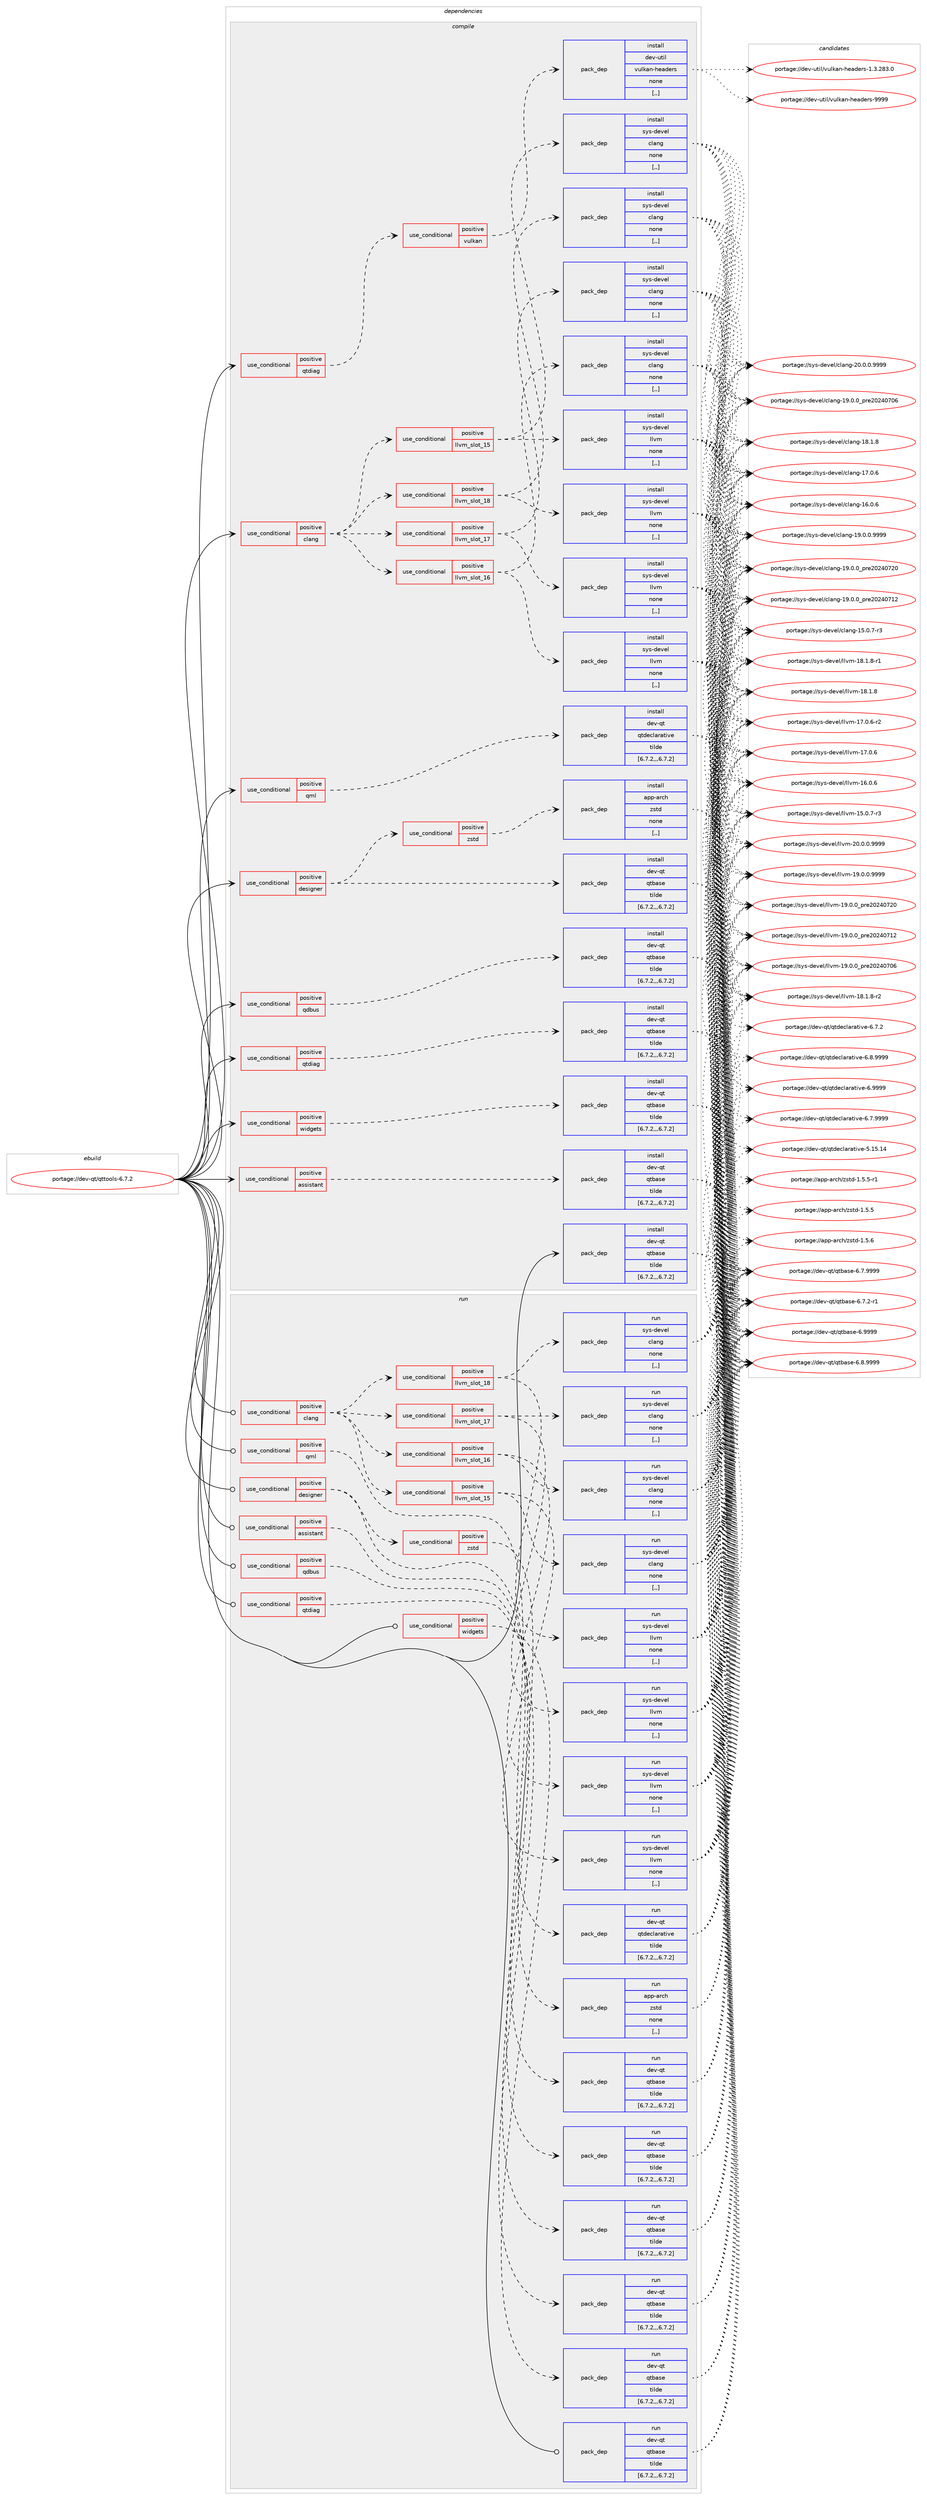 digraph prolog {

# *************
# Graph options
# *************

newrank=true;
concentrate=true;
compound=true;
graph [rankdir=LR,fontname=Helvetica,fontsize=10,ranksep=1.5];#, ranksep=2.5, nodesep=0.2];
edge  [arrowhead=vee];
node  [fontname=Helvetica,fontsize=10];

# **********
# The ebuild
# **********

subgraph cluster_leftcol {
color=gray;
label=<<i>ebuild</i>>;
id [label="portage://dev-qt/qttools-6.7.2", color=red, width=4, href="../dev-qt/qttools-6.7.2.svg"];
}

# ****************
# The dependencies
# ****************

subgraph cluster_midcol {
color=gray;
label=<<i>dependencies</i>>;
subgraph cluster_compile {
fillcolor="#eeeeee";
style=filled;
label=<<i>compile</i>>;
subgraph cond42836 {
dependency171985 [label=<<TABLE BORDER="0" CELLBORDER="1" CELLSPACING="0" CELLPADDING="4"><TR><TD ROWSPAN="3" CELLPADDING="10">use_conditional</TD></TR><TR><TD>positive</TD></TR><TR><TD>assistant</TD></TR></TABLE>>, shape=none, color=red];
subgraph pack127872 {
dependency171986 [label=<<TABLE BORDER="0" CELLBORDER="1" CELLSPACING="0" CELLPADDING="4" WIDTH="220"><TR><TD ROWSPAN="6" CELLPADDING="30">pack_dep</TD></TR><TR><TD WIDTH="110">install</TD></TR><TR><TD>dev-qt</TD></TR><TR><TD>qtbase</TD></TR><TR><TD>tilde</TD></TR><TR><TD>[6.7.2,,,6.7.2]</TD></TR></TABLE>>, shape=none, color=blue];
}
dependency171985:e -> dependency171986:w [weight=20,style="dashed",arrowhead="vee"];
}
id:e -> dependency171985:w [weight=20,style="solid",arrowhead="vee"];
subgraph cond42837 {
dependency171987 [label=<<TABLE BORDER="0" CELLBORDER="1" CELLSPACING="0" CELLPADDING="4"><TR><TD ROWSPAN="3" CELLPADDING="10">use_conditional</TD></TR><TR><TD>positive</TD></TR><TR><TD>clang</TD></TR></TABLE>>, shape=none, color=red];
subgraph cond42838 {
dependency171988 [label=<<TABLE BORDER="0" CELLBORDER="1" CELLSPACING="0" CELLPADDING="4"><TR><TD ROWSPAN="3" CELLPADDING="10">use_conditional</TD></TR><TR><TD>positive</TD></TR><TR><TD>llvm_slot_15</TD></TR></TABLE>>, shape=none, color=red];
subgraph pack127873 {
dependency171989 [label=<<TABLE BORDER="0" CELLBORDER="1" CELLSPACING="0" CELLPADDING="4" WIDTH="220"><TR><TD ROWSPAN="6" CELLPADDING="30">pack_dep</TD></TR><TR><TD WIDTH="110">install</TD></TR><TR><TD>sys-devel</TD></TR><TR><TD>clang</TD></TR><TR><TD>none</TD></TR><TR><TD>[,,]</TD></TR></TABLE>>, shape=none, color=blue];
}
dependency171988:e -> dependency171989:w [weight=20,style="dashed",arrowhead="vee"];
subgraph pack127874 {
dependency171990 [label=<<TABLE BORDER="0" CELLBORDER="1" CELLSPACING="0" CELLPADDING="4" WIDTH="220"><TR><TD ROWSPAN="6" CELLPADDING="30">pack_dep</TD></TR><TR><TD WIDTH="110">install</TD></TR><TR><TD>sys-devel</TD></TR><TR><TD>llvm</TD></TR><TR><TD>none</TD></TR><TR><TD>[,,]</TD></TR></TABLE>>, shape=none, color=blue];
}
dependency171988:e -> dependency171990:w [weight=20,style="dashed",arrowhead="vee"];
}
dependency171987:e -> dependency171988:w [weight=20,style="dashed",arrowhead="vee"];
subgraph cond42839 {
dependency171991 [label=<<TABLE BORDER="0" CELLBORDER="1" CELLSPACING="0" CELLPADDING="4"><TR><TD ROWSPAN="3" CELLPADDING="10">use_conditional</TD></TR><TR><TD>positive</TD></TR><TR><TD>llvm_slot_16</TD></TR></TABLE>>, shape=none, color=red];
subgraph pack127875 {
dependency171992 [label=<<TABLE BORDER="0" CELLBORDER="1" CELLSPACING="0" CELLPADDING="4" WIDTH="220"><TR><TD ROWSPAN="6" CELLPADDING="30">pack_dep</TD></TR><TR><TD WIDTH="110">install</TD></TR><TR><TD>sys-devel</TD></TR><TR><TD>clang</TD></TR><TR><TD>none</TD></TR><TR><TD>[,,]</TD></TR></TABLE>>, shape=none, color=blue];
}
dependency171991:e -> dependency171992:w [weight=20,style="dashed",arrowhead="vee"];
subgraph pack127876 {
dependency171993 [label=<<TABLE BORDER="0" CELLBORDER="1" CELLSPACING="0" CELLPADDING="4" WIDTH="220"><TR><TD ROWSPAN="6" CELLPADDING="30">pack_dep</TD></TR><TR><TD WIDTH="110">install</TD></TR><TR><TD>sys-devel</TD></TR><TR><TD>llvm</TD></TR><TR><TD>none</TD></TR><TR><TD>[,,]</TD></TR></TABLE>>, shape=none, color=blue];
}
dependency171991:e -> dependency171993:w [weight=20,style="dashed",arrowhead="vee"];
}
dependency171987:e -> dependency171991:w [weight=20,style="dashed",arrowhead="vee"];
subgraph cond42840 {
dependency171994 [label=<<TABLE BORDER="0" CELLBORDER="1" CELLSPACING="0" CELLPADDING="4"><TR><TD ROWSPAN="3" CELLPADDING="10">use_conditional</TD></TR><TR><TD>positive</TD></TR><TR><TD>llvm_slot_17</TD></TR></TABLE>>, shape=none, color=red];
subgraph pack127877 {
dependency171995 [label=<<TABLE BORDER="0" CELLBORDER="1" CELLSPACING="0" CELLPADDING="4" WIDTH="220"><TR><TD ROWSPAN="6" CELLPADDING="30">pack_dep</TD></TR><TR><TD WIDTH="110">install</TD></TR><TR><TD>sys-devel</TD></TR><TR><TD>clang</TD></TR><TR><TD>none</TD></TR><TR><TD>[,,]</TD></TR></TABLE>>, shape=none, color=blue];
}
dependency171994:e -> dependency171995:w [weight=20,style="dashed",arrowhead="vee"];
subgraph pack127878 {
dependency171996 [label=<<TABLE BORDER="0" CELLBORDER="1" CELLSPACING="0" CELLPADDING="4" WIDTH="220"><TR><TD ROWSPAN="6" CELLPADDING="30">pack_dep</TD></TR><TR><TD WIDTH="110">install</TD></TR><TR><TD>sys-devel</TD></TR><TR><TD>llvm</TD></TR><TR><TD>none</TD></TR><TR><TD>[,,]</TD></TR></TABLE>>, shape=none, color=blue];
}
dependency171994:e -> dependency171996:w [weight=20,style="dashed",arrowhead="vee"];
}
dependency171987:e -> dependency171994:w [weight=20,style="dashed",arrowhead="vee"];
subgraph cond42841 {
dependency171997 [label=<<TABLE BORDER="0" CELLBORDER="1" CELLSPACING="0" CELLPADDING="4"><TR><TD ROWSPAN="3" CELLPADDING="10">use_conditional</TD></TR><TR><TD>positive</TD></TR><TR><TD>llvm_slot_18</TD></TR></TABLE>>, shape=none, color=red];
subgraph pack127879 {
dependency171998 [label=<<TABLE BORDER="0" CELLBORDER="1" CELLSPACING="0" CELLPADDING="4" WIDTH="220"><TR><TD ROWSPAN="6" CELLPADDING="30">pack_dep</TD></TR><TR><TD WIDTH="110">install</TD></TR><TR><TD>sys-devel</TD></TR><TR><TD>clang</TD></TR><TR><TD>none</TD></TR><TR><TD>[,,]</TD></TR></TABLE>>, shape=none, color=blue];
}
dependency171997:e -> dependency171998:w [weight=20,style="dashed",arrowhead="vee"];
subgraph pack127880 {
dependency171999 [label=<<TABLE BORDER="0" CELLBORDER="1" CELLSPACING="0" CELLPADDING="4" WIDTH="220"><TR><TD ROWSPAN="6" CELLPADDING="30">pack_dep</TD></TR><TR><TD WIDTH="110">install</TD></TR><TR><TD>sys-devel</TD></TR><TR><TD>llvm</TD></TR><TR><TD>none</TD></TR><TR><TD>[,,]</TD></TR></TABLE>>, shape=none, color=blue];
}
dependency171997:e -> dependency171999:w [weight=20,style="dashed",arrowhead="vee"];
}
dependency171987:e -> dependency171997:w [weight=20,style="dashed",arrowhead="vee"];
}
id:e -> dependency171987:w [weight=20,style="solid",arrowhead="vee"];
subgraph cond42842 {
dependency172000 [label=<<TABLE BORDER="0" CELLBORDER="1" CELLSPACING="0" CELLPADDING="4"><TR><TD ROWSPAN="3" CELLPADDING="10">use_conditional</TD></TR><TR><TD>positive</TD></TR><TR><TD>designer</TD></TR></TABLE>>, shape=none, color=red];
subgraph pack127881 {
dependency172001 [label=<<TABLE BORDER="0" CELLBORDER="1" CELLSPACING="0" CELLPADDING="4" WIDTH="220"><TR><TD ROWSPAN="6" CELLPADDING="30">pack_dep</TD></TR><TR><TD WIDTH="110">install</TD></TR><TR><TD>dev-qt</TD></TR><TR><TD>qtbase</TD></TR><TR><TD>tilde</TD></TR><TR><TD>[6.7.2,,,6.7.2]</TD></TR></TABLE>>, shape=none, color=blue];
}
dependency172000:e -> dependency172001:w [weight=20,style="dashed",arrowhead="vee"];
subgraph cond42843 {
dependency172002 [label=<<TABLE BORDER="0" CELLBORDER="1" CELLSPACING="0" CELLPADDING="4"><TR><TD ROWSPAN="3" CELLPADDING="10">use_conditional</TD></TR><TR><TD>positive</TD></TR><TR><TD>zstd</TD></TR></TABLE>>, shape=none, color=red];
subgraph pack127882 {
dependency172003 [label=<<TABLE BORDER="0" CELLBORDER="1" CELLSPACING="0" CELLPADDING="4" WIDTH="220"><TR><TD ROWSPAN="6" CELLPADDING="30">pack_dep</TD></TR><TR><TD WIDTH="110">install</TD></TR><TR><TD>app-arch</TD></TR><TR><TD>zstd</TD></TR><TR><TD>none</TD></TR><TR><TD>[,,]</TD></TR></TABLE>>, shape=none, color=blue];
}
dependency172002:e -> dependency172003:w [weight=20,style="dashed",arrowhead="vee"];
}
dependency172000:e -> dependency172002:w [weight=20,style="dashed",arrowhead="vee"];
}
id:e -> dependency172000:w [weight=20,style="solid",arrowhead="vee"];
subgraph cond42844 {
dependency172004 [label=<<TABLE BORDER="0" CELLBORDER="1" CELLSPACING="0" CELLPADDING="4"><TR><TD ROWSPAN="3" CELLPADDING="10">use_conditional</TD></TR><TR><TD>positive</TD></TR><TR><TD>qdbus</TD></TR></TABLE>>, shape=none, color=red];
subgraph pack127883 {
dependency172005 [label=<<TABLE BORDER="0" CELLBORDER="1" CELLSPACING="0" CELLPADDING="4" WIDTH="220"><TR><TD ROWSPAN="6" CELLPADDING="30">pack_dep</TD></TR><TR><TD WIDTH="110">install</TD></TR><TR><TD>dev-qt</TD></TR><TR><TD>qtbase</TD></TR><TR><TD>tilde</TD></TR><TR><TD>[6.7.2,,,6.7.2]</TD></TR></TABLE>>, shape=none, color=blue];
}
dependency172004:e -> dependency172005:w [weight=20,style="dashed",arrowhead="vee"];
}
id:e -> dependency172004:w [weight=20,style="solid",arrowhead="vee"];
subgraph cond42845 {
dependency172006 [label=<<TABLE BORDER="0" CELLBORDER="1" CELLSPACING="0" CELLPADDING="4"><TR><TD ROWSPAN="3" CELLPADDING="10">use_conditional</TD></TR><TR><TD>positive</TD></TR><TR><TD>qml</TD></TR></TABLE>>, shape=none, color=red];
subgraph pack127884 {
dependency172007 [label=<<TABLE BORDER="0" CELLBORDER="1" CELLSPACING="0" CELLPADDING="4" WIDTH="220"><TR><TD ROWSPAN="6" CELLPADDING="30">pack_dep</TD></TR><TR><TD WIDTH="110">install</TD></TR><TR><TD>dev-qt</TD></TR><TR><TD>qtdeclarative</TD></TR><TR><TD>tilde</TD></TR><TR><TD>[6.7.2,,,6.7.2]</TD></TR></TABLE>>, shape=none, color=blue];
}
dependency172006:e -> dependency172007:w [weight=20,style="dashed",arrowhead="vee"];
}
id:e -> dependency172006:w [weight=20,style="solid",arrowhead="vee"];
subgraph cond42846 {
dependency172008 [label=<<TABLE BORDER="0" CELLBORDER="1" CELLSPACING="0" CELLPADDING="4"><TR><TD ROWSPAN="3" CELLPADDING="10">use_conditional</TD></TR><TR><TD>positive</TD></TR><TR><TD>qtdiag</TD></TR></TABLE>>, shape=none, color=red];
subgraph cond42847 {
dependency172009 [label=<<TABLE BORDER="0" CELLBORDER="1" CELLSPACING="0" CELLPADDING="4"><TR><TD ROWSPAN="3" CELLPADDING="10">use_conditional</TD></TR><TR><TD>positive</TD></TR><TR><TD>vulkan</TD></TR></TABLE>>, shape=none, color=red];
subgraph pack127885 {
dependency172010 [label=<<TABLE BORDER="0" CELLBORDER="1" CELLSPACING="0" CELLPADDING="4" WIDTH="220"><TR><TD ROWSPAN="6" CELLPADDING="30">pack_dep</TD></TR><TR><TD WIDTH="110">install</TD></TR><TR><TD>dev-util</TD></TR><TR><TD>vulkan-headers</TD></TR><TR><TD>none</TD></TR><TR><TD>[,,]</TD></TR></TABLE>>, shape=none, color=blue];
}
dependency172009:e -> dependency172010:w [weight=20,style="dashed",arrowhead="vee"];
}
dependency172008:e -> dependency172009:w [weight=20,style="dashed",arrowhead="vee"];
}
id:e -> dependency172008:w [weight=20,style="solid",arrowhead="vee"];
subgraph cond42848 {
dependency172011 [label=<<TABLE BORDER="0" CELLBORDER="1" CELLSPACING="0" CELLPADDING="4"><TR><TD ROWSPAN="3" CELLPADDING="10">use_conditional</TD></TR><TR><TD>positive</TD></TR><TR><TD>qtdiag</TD></TR></TABLE>>, shape=none, color=red];
subgraph pack127886 {
dependency172012 [label=<<TABLE BORDER="0" CELLBORDER="1" CELLSPACING="0" CELLPADDING="4" WIDTH="220"><TR><TD ROWSPAN="6" CELLPADDING="30">pack_dep</TD></TR><TR><TD WIDTH="110">install</TD></TR><TR><TD>dev-qt</TD></TR><TR><TD>qtbase</TD></TR><TR><TD>tilde</TD></TR><TR><TD>[6.7.2,,,6.7.2]</TD></TR></TABLE>>, shape=none, color=blue];
}
dependency172011:e -> dependency172012:w [weight=20,style="dashed",arrowhead="vee"];
}
id:e -> dependency172011:w [weight=20,style="solid",arrowhead="vee"];
subgraph cond42849 {
dependency172013 [label=<<TABLE BORDER="0" CELLBORDER="1" CELLSPACING="0" CELLPADDING="4"><TR><TD ROWSPAN="3" CELLPADDING="10">use_conditional</TD></TR><TR><TD>positive</TD></TR><TR><TD>widgets</TD></TR></TABLE>>, shape=none, color=red];
subgraph pack127887 {
dependency172014 [label=<<TABLE BORDER="0" CELLBORDER="1" CELLSPACING="0" CELLPADDING="4" WIDTH="220"><TR><TD ROWSPAN="6" CELLPADDING="30">pack_dep</TD></TR><TR><TD WIDTH="110">install</TD></TR><TR><TD>dev-qt</TD></TR><TR><TD>qtbase</TD></TR><TR><TD>tilde</TD></TR><TR><TD>[6.7.2,,,6.7.2]</TD></TR></TABLE>>, shape=none, color=blue];
}
dependency172013:e -> dependency172014:w [weight=20,style="dashed",arrowhead="vee"];
}
id:e -> dependency172013:w [weight=20,style="solid",arrowhead="vee"];
subgraph pack127888 {
dependency172015 [label=<<TABLE BORDER="0" CELLBORDER="1" CELLSPACING="0" CELLPADDING="4" WIDTH="220"><TR><TD ROWSPAN="6" CELLPADDING="30">pack_dep</TD></TR><TR><TD WIDTH="110">install</TD></TR><TR><TD>dev-qt</TD></TR><TR><TD>qtbase</TD></TR><TR><TD>tilde</TD></TR><TR><TD>[6.7.2,,,6.7.2]</TD></TR></TABLE>>, shape=none, color=blue];
}
id:e -> dependency172015:w [weight=20,style="solid",arrowhead="vee"];
}
subgraph cluster_compileandrun {
fillcolor="#eeeeee";
style=filled;
label=<<i>compile and run</i>>;
}
subgraph cluster_run {
fillcolor="#eeeeee";
style=filled;
label=<<i>run</i>>;
subgraph cond42850 {
dependency172016 [label=<<TABLE BORDER="0" CELLBORDER="1" CELLSPACING="0" CELLPADDING="4"><TR><TD ROWSPAN="3" CELLPADDING="10">use_conditional</TD></TR><TR><TD>positive</TD></TR><TR><TD>assistant</TD></TR></TABLE>>, shape=none, color=red];
subgraph pack127889 {
dependency172017 [label=<<TABLE BORDER="0" CELLBORDER="1" CELLSPACING="0" CELLPADDING="4" WIDTH="220"><TR><TD ROWSPAN="6" CELLPADDING="30">pack_dep</TD></TR><TR><TD WIDTH="110">run</TD></TR><TR><TD>dev-qt</TD></TR><TR><TD>qtbase</TD></TR><TR><TD>tilde</TD></TR><TR><TD>[6.7.2,,,6.7.2]</TD></TR></TABLE>>, shape=none, color=blue];
}
dependency172016:e -> dependency172017:w [weight=20,style="dashed",arrowhead="vee"];
}
id:e -> dependency172016:w [weight=20,style="solid",arrowhead="odot"];
subgraph cond42851 {
dependency172018 [label=<<TABLE BORDER="0" CELLBORDER="1" CELLSPACING="0" CELLPADDING="4"><TR><TD ROWSPAN="3" CELLPADDING="10">use_conditional</TD></TR><TR><TD>positive</TD></TR><TR><TD>clang</TD></TR></TABLE>>, shape=none, color=red];
subgraph cond42852 {
dependency172019 [label=<<TABLE BORDER="0" CELLBORDER="1" CELLSPACING="0" CELLPADDING="4"><TR><TD ROWSPAN="3" CELLPADDING="10">use_conditional</TD></TR><TR><TD>positive</TD></TR><TR><TD>llvm_slot_15</TD></TR></TABLE>>, shape=none, color=red];
subgraph pack127890 {
dependency172020 [label=<<TABLE BORDER="0" CELLBORDER="1" CELLSPACING="0" CELLPADDING="4" WIDTH="220"><TR><TD ROWSPAN="6" CELLPADDING="30">pack_dep</TD></TR><TR><TD WIDTH="110">run</TD></TR><TR><TD>sys-devel</TD></TR><TR><TD>clang</TD></TR><TR><TD>none</TD></TR><TR><TD>[,,]</TD></TR></TABLE>>, shape=none, color=blue];
}
dependency172019:e -> dependency172020:w [weight=20,style="dashed",arrowhead="vee"];
subgraph pack127891 {
dependency172021 [label=<<TABLE BORDER="0" CELLBORDER="1" CELLSPACING="0" CELLPADDING="4" WIDTH="220"><TR><TD ROWSPAN="6" CELLPADDING="30">pack_dep</TD></TR><TR><TD WIDTH="110">run</TD></TR><TR><TD>sys-devel</TD></TR><TR><TD>llvm</TD></TR><TR><TD>none</TD></TR><TR><TD>[,,]</TD></TR></TABLE>>, shape=none, color=blue];
}
dependency172019:e -> dependency172021:w [weight=20,style="dashed",arrowhead="vee"];
}
dependency172018:e -> dependency172019:w [weight=20,style="dashed",arrowhead="vee"];
subgraph cond42853 {
dependency172022 [label=<<TABLE BORDER="0" CELLBORDER="1" CELLSPACING="0" CELLPADDING="4"><TR><TD ROWSPAN="3" CELLPADDING="10">use_conditional</TD></TR><TR><TD>positive</TD></TR><TR><TD>llvm_slot_16</TD></TR></TABLE>>, shape=none, color=red];
subgraph pack127892 {
dependency172023 [label=<<TABLE BORDER="0" CELLBORDER="1" CELLSPACING="0" CELLPADDING="4" WIDTH="220"><TR><TD ROWSPAN="6" CELLPADDING="30">pack_dep</TD></TR><TR><TD WIDTH="110">run</TD></TR><TR><TD>sys-devel</TD></TR><TR><TD>clang</TD></TR><TR><TD>none</TD></TR><TR><TD>[,,]</TD></TR></TABLE>>, shape=none, color=blue];
}
dependency172022:e -> dependency172023:w [weight=20,style="dashed",arrowhead="vee"];
subgraph pack127893 {
dependency172024 [label=<<TABLE BORDER="0" CELLBORDER="1" CELLSPACING="0" CELLPADDING="4" WIDTH="220"><TR><TD ROWSPAN="6" CELLPADDING="30">pack_dep</TD></TR><TR><TD WIDTH="110">run</TD></TR><TR><TD>sys-devel</TD></TR><TR><TD>llvm</TD></TR><TR><TD>none</TD></TR><TR><TD>[,,]</TD></TR></TABLE>>, shape=none, color=blue];
}
dependency172022:e -> dependency172024:w [weight=20,style="dashed",arrowhead="vee"];
}
dependency172018:e -> dependency172022:w [weight=20,style="dashed",arrowhead="vee"];
subgraph cond42854 {
dependency172025 [label=<<TABLE BORDER="0" CELLBORDER="1" CELLSPACING="0" CELLPADDING="4"><TR><TD ROWSPAN="3" CELLPADDING="10">use_conditional</TD></TR><TR><TD>positive</TD></TR><TR><TD>llvm_slot_17</TD></TR></TABLE>>, shape=none, color=red];
subgraph pack127894 {
dependency172026 [label=<<TABLE BORDER="0" CELLBORDER="1" CELLSPACING="0" CELLPADDING="4" WIDTH="220"><TR><TD ROWSPAN="6" CELLPADDING="30">pack_dep</TD></TR><TR><TD WIDTH="110">run</TD></TR><TR><TD>sys-devel</TD></TR><TR><TD>clang</TD></TR><TR><TD>none</TD></TR><TR><TD>[,,]</TD></TR></TABLE>>, shape=none, color=blue];
}
dependency172025:e -> dependency172026:w [weight=20,style="dashed",arrowhead="vee"];
subgraph pack127895 {
dependency172027 [label=<<TABLE BORDER="0" CELLBORDER="1" CELLSPACING="0" CELLPADDING="4" WIDTH="220"><TR><TD ROWSPAN="6" CELLPADDING="30">pack_dep</TD></TR><TR><TD WIDTH="110">run</TD></TR><TR><TD>sys-devel</TD></TR><TR><TD>llvm</TD></TR><TR><TD>none</TD></TR><TR><TD>[,,]</TD></TR></TABLE>>, shape=none, color=blue];
}
dependency172025:e -> dependency172027:w [weight=20,style="dashed",arrowhead="vee"];
}
dependency172018:e -> dependency172025:w [weight=20,style="dashed",arrowhead="vee"];
subgraph cond42855 {
dependency172028 [label=<<TABLE BORDER="0" CELLBORDER="1" CELLSPACING="0" CELLPADDING="4"><TR><TD ROWSPAN="3" CELLPADDING="10">use_conditional</TD></TR><TR><TD>positive</TD></TR><TR><TD>llvm_slot_18</TD></TR></TABLE>>, shape=none, color=red];
subgraph pack127896 {
dependency172029 [label=<<TABLE BORDER="0" CELLBORDER="1" CELLSPACING="0" CELLPADDING="4" WIDTH="220"><TR><TD ROWSPAN="6" CELLPADDING="30">pack_dep</TD></TR><TR><TD WIDTH="110">run</TD></TR><TR><TD>sys-devel</TD></TR><TR><TD>clang</TD></TR><TR><TD>none</TD></TR><TR><TD>[,,]</TD></TR></TABLE>>, shape=none, color=blue];
}
dependency172028:e -> dependency172029:w [weight=20,style="dashed",arrowhead="vee"];
subgraph pack127897 {
dependency172030 [label=<<TABLE BORDER="0" CELLBORDER="1" CELLSPACING="0" CELLPADDING="4" WIDTH="220"><TR><TD ROWSPAN="6" CELLPADDING="30">pack_dep</TD></TR><TR><TD WIDTH="110">run</TD></TR><TR><TD>sys-devel</TD></TR><TR><TD>llvm</TD></TR><TR><TD>none</TD></TR><TR><TD>[,,]</TD></TR></TABLE>>, shape=none, color=blue];
}
dependency172028:e -> dependency172030:w [weight=20,style="dashed",arrowhead="vee"];
}
dependency172018:e -> dependency172028:w [weight=20,style="dashed",arrowhead="vee"];
}
id:e -> dependency172018:w [weight=20,style="solid",arrowhead="odot"];
subgraph cond42856 {
dependency172031 [label=<<TABLE BORDER="0" CELLBORDER="1" CELLSPACING="0" CELLPADDING="4"><TR><TD ROWSPAN="3" CELLPADDING="10">use_conditional</TD></TR><TR><TD>positive</TD></TR><TR><TD>designer</TD></TR></TABLE>>, shape=none, color=red];
subgraph pack127898 {
dependency172032 [label=<<TABLE BORDER="0" CELLBORDER="1" CELLSPACING="0" CELLPADDING="4" WIDTH="220"><TR><TD ROWSPAN="6" CELLPADDING="30">pack_dep</TD></TR><TR><TD WIDTH="110">run</TD></TR><TR><TD>dev-qt</TD></TR><TR><TD>qtbase</TD></TR><TR><TD>tilde</TD></TR><TR><TD>[6.7.2,,,6.7.2]</TD></TR></TABLE>>, shape=none, color=blue];
}
dependency172031:e -> dependency172032:w [weight=20,style="dashed",arrowhead="vee"];
subgraph cond42857 {
dependency172033 [label=<<TABLE BORDER="0" CELLBORDER="1" CELLSPACING="0" CELLPADDING="4"><TR><TD ROWSPAN="3" CELLPADDING="10">use_conditional</TD></TR><TR><TD>positive</TD></TR><TR><TD>zstd</TD></TR></TABLE>>, shape=none, color=red];
subgraph pack127899 {
dependency172034 [label=<<TABLE BORDER="0" CELLBORDER="1" CELLSPACING="0" CELLPADDING="4" WIDTH="220"><TR><TD ROWSPAN="6" CELLPADDING="30">pack_dep</TD></TR><TR><TD WIDTH="110">run</TD></TR><TR><TD>app-arch</TD></TR><TR><TD>zstd</TD></TR><TR><TD>none</TD></TR><TR><TD>[,,]</TD></TR></TABLE>>, shape=none, color=blue];
}
dependency172033:e -> dependency172034:w [weight=20,style="dashed",arrowhead="vee"];
}
dependency172031:e -> dependency172033:w [weight=20,style="dashed",arrowhead="vee"];
}
id:e -> dependency172031:w [weight=20,style="solid",arrowhead="odot"];
subgraph cond42858 {
dependency172035 [label=<<TABLE BORDER="0" CELLBORDER="1" CELLSPACING="0" CELLPADDING="4"><TR><TD ROWSPAN="3" CELLPADDING="10">use_conditional</TD></TR><TR><TD>positive</TD></TR><TR><TD>qdbus</TD></TR></TABLE>>, shape=none, color=red];
subgraph pack127900 {
dependency172036 [label=<<TABLE BORDER="0" CELLBORDER="1" CELLSPACING="0" CELLPADDING="4" WIDTH="220"><TR><TD ROWSPAN="6" CELLPADDING="30">pack_dep</TD></TR><TR><TD WIDTH="110">run</TD></TR><TR><TD>dev-qt</TD></TR><TR><TD>qtbase</TD></TR><TR><TD>tilde</TD></TR><TR><TD>[6.7.2,,,6.7.2]</TD></TR></TABLE>>, shape=none, color=blue];
}
dependency172035:e -> dependency172036:w [weight=20,style="dashed",arrowhead="vee"];
}
id:e -> dependency172035:w [weight=20,style="solid",arrowhead="odot"];
subgraph cond42859 {
dependency172037 [label=<<TABLE BORDER="0" CELLBORDER="1" CELLSPACING="0" CELLPADDING="4"><TR><TD ROWSPAN="3" CELLPADDING="10">use_conditional</TD></TR><TR><TD>positive</TD></TR><TR><TD>qml</TD></TR></TABLE>>, shape=none, color=red];
subgraph pack127901 {
dependency172038 [label=<<TABLE BORDER="0" CELLBORDER="1" CELLSPACING="0" CELLPADDING="4" WIDTH="220"><TR><TD ROWSPAN="6" CELLPADDING="30">pack_dep</TD></TR><TR><TD WIDTH="110">run</TD></TR><TR><TD>dev-qt</TD></TR><TR><TD>qtdeclarative</TD></TR><TR><TD>tilde</TD></TR><TR><TD>[6.7.2,,,6.7.2]</TD></TR></TABLE>>, shape=none, color=blue];
}
dependency172037:e -> dependency172038:w [weight=20,style="dashed",arrowhead="vee"];
}
id:e -> dependency172037:w [weight=20,style="solid",arrowhead="odot"];
subgraph cond42860 {
dependency172039 [label=<<TABLE BORDER="0" CELLBORDER="1" CELLSPACING="0" CELLPADDING="4"><TR><TD ROWSPAN="3" CELLPADDING="10">use_conditional</TD></TR><TR><TD>positive</TD></TR><TR><TD>qtdiag</TD></TR></TABLE>>, shape=none, color=red];
subgraph pack127902 {
dependency172040 [label=<<TABLE BORDER="0" CELLBORDER="1" CELLSPACING="0" CELLPADDING="4" WIDTH="220"><TR><TD ROWSPAN="6" CELLPADDING="30">pack_dep</TD></TR><TR><TD WIDTH="110">run</TD></TR><TR><TD>dev-qt</TD></TR><TR><TD>qtbase</TD></TR><TR><TD>tilde</TD></TR><TR><TD>[6.7.2,,,6.7.2]</TD></TR></TABLE>>, shape=none, color=blue];
}
dependency172039:e -> dependency172040:w [weight=20,style="dashed",arrowhead="vee"];
}
id:e -> dependency172039:w [weight=20,style="solid",arrowhead="odot"];
subgraph cond42861 {
dependency172041 [label=<<TABLE BORDER="0" CELLBORDER="1" CELLSPACING="0" CELLPADDING="4"><TR><TD ROWSPAN="3" CELLPADDING="10">use_conditional</TD></TR><TR><TD>positive</TD></TR><TR><TD>widgets</TD></TR></TABLE>>, shape=none, color=red];
subgraph pack127903 {
dependency172042 [label=<<TABLE BORDER="0" CELLBORDER="1" CELLSPACING="0" CELLPADDING="4" WIDTH="220"><TR><TD ROWSPAN="6" CELLPADDING="30">pack_dep</TD></TR><TR><TD WIDTH="110">run</TD></TR><TR><TD>dev-qt</TD></TR><TR><TD>qtbase</TD></TR><TR><TD>tilde</TD></TR><TR><TD>[6.7.2,,,6.7.2]</TD></TR></TABLE>>, shape=none, color=blue];
}
dependency172041:e -> dependency172042:w [weight=20,style="dashed",arrowhead="vee"];
}
id:e -> dependency172041:w [weight=20,style="solid",arrowhead="odot"];
subgraph pack127904 {
dependency172043 [label=<<TABLE BORDER="0" CELLBORDER="1" CELLSPACING="0" CELLPADDING="4" WIDTH="220"><TR><TD ROWSPAN="6" CELLPADDING="30">pack_dep</TD></TR><TR><TD WIDTH="110">run</TD></TR><TR><TD>dev-qt</TD></TR><TR><TD>qtbase</TD></TR><TR><TD>tilde</TD></TR><TR><TD>[6.7.2,,,6.7.2]</TD></TR></TABLE>>, shape=none, color=blue];
}
id:e -> dependency172043:w [weight=20,style="solid",arrowhead="odot"];
}
}

# **************
# The candidates
# **************

subgraph cluster_choices {
rank=same;
color=gray;
label=<<i>candidates</i>>;

subgraph choice127872 {
color=black;
nodesep=1;
choice1001011184511311647113116989711510145544657575757 [label="portage://dev-qt/qtbase-6.9999", color=red, width=4,href="../dev-qt/qtbase-6.9999.svg"];
choice10010111845113116471131169897115101455446564657575757 [label="portage://dev-qt/qtbase-6.8.9999", color=red, width=4,href="../dev-qt/qtbase-6.8.9999.svg"];
choice10010111845113116471131169897115101455446554657575757 [label="portage://dev-qt/qtbase-6.7.9999", color=red, width=4,href="../dev-qt/qtbase-6.7.9999.svg"];
choice100101118451131164711311698971151014554465546504511449 [label="portage://dev-qt/qtbase-6.7.2-r1", color=red, width=4,href="../dev-qt/qtbase-6.7.2-r1.svg"];
dependency171986:e -> choice1001011184511311647113116989711510145544657575757:w [style=dotted,weight="100"];
dependency171986:e -> choice10010111845113116471131169897115101455446564657575757:w [style=dotted,weight="100"];
dependency171986:e -> choice10010111845113116471131169897115101455446554657575757:w [style=dotted,weight="100"];
dependency171986:e -> choice100101118451131164711311698971151014554465546504511449:w [style=dotted,weight="100"];
}
subgraph choice127873 {
color=black;
nodesep=1;
choice11512111545100101118101108479910897110103455048464846484657575757 [label="portage://sys-devel/clang-20.0.0.9999", color=red, width=4,href="../sys-devel/clang-20.0.0.9999.svg"];
choice11512111545100101118101108479910897110103454957464846484657575757 [label="portage://sys-devel/clang-19.0.0.9999", color=red, width=4,href="../sys-devel/clang-19.0.0.9999.svg"];
choice1151211154510010111810110847991089711010345495746484648951121141015048505248555048 [label="portage://sys-devel/clang-19.0.0_pre20240720", color=red, width=4,href="../sys-devel/clang-19.0.0_pre20240720.svg"];
choice1151211154510010111810110847991089711010345495746484648951121141015048505248554950 [label="portage://sys-devel/clang-19.0.0_pre20240712", color=red, width=4,href="../sys-devel/clang-19.0.0_pre20240712.svg"];
choice1151211154510010111810110847991089711010345495746484648951121141015048505248554854 [label="portage://sys-devel/clang-19.0.0_pre20240706", color=red, width=4,href="../sys-devel/clang-19.0.0_pre20240706.svg"];
choice1151211154510010111810110847991089711010345495646494656 [label="portage://sys-devel/clang-18.1.8", color=red, width=4,href="../sys-devel/clang-18.1.8.svg"];
choice1151211154510010111810110847991089711010345495546484654 [label="portage://sys-devel/clang-17.0.6", color=red, width=4,href="../sys-devel/clang-17.0.6.svg"];
choice1151211154510010111810110847991089711010345495446484654 [label="portage://sys-devel/clang-16.0.6", color=red, width=4,href="../sys-devel/clang-16.0.6.svg"];
choice11512111545100101118101108479910897110103454953464846554511451 [label="portage://sys-devel/clang-15.0.7-r3", color=red, width=4,href="../sys-devel/clang-15.0.7-r3.svg"];
dependency171989:e -> choice11512111545100101118101108479910897110103455048464846484657575757:w [style=dotted,weight="100"];
dependency171989:e -> choice11512111545100101118101108479910897110103454957464846484657575757:w [style=dotted,weight="100"];
dependency171989:e -> choice1151211154510010111810110847991089711010345495746484648951121141015048505248555048:w [style=dotted,weight="100"];
dependency171989:e -> choice1151211154510010111810110847991089711010345495746484648951121141015048505248554950:w [style=dotted,weight="100"];
dependency171989:e -> choice1151211154510010111810110847991089711010345495746484648951121141015048505248554854:w [style=dotted,weight="100"];
dependency171989:e -> choice1151211154510010111810110847991089711010345495646494656:w [style=dotted,weight="100"];
dependency171989:e -> choice1151211154510010111810110847991089711010345495546484654:w [style=dotted,weight="100"];
dependency171989:e -> choice1151211154510010111810110847991089711010345495446484654:w [style=dotted,weight="100"];
dependency171989:e -> choice11512111545100101118101108479910897110103454953464846554511451:w [style=dotted,weight="100"];
}
subgraph choice127874 {
color=black;
nodesep=1;
choice1151211154510010111810110847108108118109455048464846484657575757 [label="portage://sys-devel/llvm-20.0.0.9999", color=red, width=4,href="../sys-devel/llvm-20.0.0.9999.svg"];
choice1151211154510010111810110847108108118109454957464846484657575757 [label="portage://sys-devel/llvm-19.0.0.9999", color=red, width=4,href="../sys-devel/llvm-19.0.0.9999.svg"];
choice115121115451001011181011084710810811810945495746484648951121141015048505248555048 [label="portage://sys-devel/llvm-19.0.0_pre20240720", color=red, width=4,href="../sys-devel/llvm-19.0.0_pre20240720.svg"];
choice115121115451001011181011084710810811810945495746484648951121141015048505248554950 [label="portage://sys-devel/llvm-19.0.0_pre20240712", color=red, width=4,href="../sys-devel/llvm-19.0.0_pre20240712.svg"];
choice115121115451001011181011084710810811810945495746484648951121141015048505248554854 [label="portage://sys-devel/llvm-19.0.0_pre20240706", color=red, width=4,href="../sys-devel/llvm-19.0.0_pre20240706.svg"];
choice1151211154510010111810110847108108118109454956464946564511450 [label="portage://sys-devel/llvm-18.1.8-r2", color=red, width=4,href="../sys-devel/llvm-18.1.8-r2.svg"];
choice1151211154510010111810110847108108118109454956464946564511449 [label="portage://sys-devel/llvm-18.1.8-r1", color=red, width=4,href="../sys-devel/llvm-18.1.8-r1.svg"];
choice115121115451001011181011084710810811810945495646494656 [label="portage://sys-devel/llvm-18.1.8", color=red, width=4,href="../sys-devel/llvm-18.1.8.svg"];
choice1151211154510010111810110847108108118109454955464846544511450 [label="portage://sys-devel/llvm-17.0.6-r2", color=red, width=4,href="../sys-devel/llvm-17.0.6-r2.svg"];
choice115121115451001011181011084710810811810945495546484654 [label="portage://sys-devel/llvm-17.0.6", color=red, width=4,href="../sys-devel/llvm-17.0.6.svg"];
choice115121115451001011181011084710810811810945495446484654 [label="portage://sys-devel/llvm-16.0.6", color=red, width=4,href="../sys-devel/llvm-16.0.6.svg"];
choice1151211154510010111810110847108108118109454953464846554511451 [label="portage://sys-devel/llvm-15.0.7-r3", color=red, width=4,href="../sys-devel/llvm-15.0.7-r3.svg"];
dependency171990:e -> choice1151211154510010111810110847108108118109455048464846484657575757:w [style=dotted,weight="100"];
dependency171990:e -> choice1151211154510010111810110847108108118109454957464846484657575757:w [style=dotted,weight="100"];
dependency171990:e -> choice115121115451001011181011084710810811810945495746484648951121141015048505248555048:w [style=dotted,weight="100"];
dependency171990:e -> choice115121115451001011181011084710810811810945495746484648951121141015048505248554950:w [style=dotted,weight="100"];
dependency171990:e -> choice115121115451001011181011084710810811810945495746484648951121141015048505248554854:w [style=dotted,weight="100"];
dependency171990:e -> choice1151211154510010111810110847108108118109454956464946564511450:w [style=dotted,weight="100"];
dependency171990:e -> choice1151211154510010111810110847108108118109454956464946564511449:w [style=dotted,weight="100"];
dependency171990:e -> choice115121115451001011181011084710810811810945495646494656:w [style=dotted,weight="100"];
dependency171990:e -> choice1151211154510010111810110847108108118109454955464846544511450:w [style=dotted,weight="100"];
dependency171990:e -> choice115121115451001011181011084710810811810945495546484654:w [style=dotted,weight="100"];
dependency171990:e -> choice115121115451001011181011084710810811810945495446484654:w [style=dotted,weight="100"];
dependency171990:e -> choice1151211154510010111810110847108108118109454953464846554511451:w [style=dotted,weight="100"];
}
subgraph choice127875 {
color=black;
nodesep=1;
choice11512111545100101118101108479910897110103455048464846484657575757 [label="portage://sys-devel/clang-20.0.0.9999", color=red, width=4,href="../sys-devel/clang-20.0.0.9999.svg"];
choice11512111545100101118101108479910897110103454957464846484657575757 [label="portage://sys-devel/clang-19.0.0.9999", color=red, width=4,href="../sys-devel/clang-19.0.0.9999.svg"];
choice1151211154510010111810110847991089711010345495746484648951121141015048505248555048 [label="portage://sys-devel/clang-19.0.0_pre20240720", color=red, width=4,href="../sys-devel/clang-19.0.0_pre20240720.svg"];
choice1151211154510010111810110847991089711010345495746484648951121141015048505248554950 [label="portage://sys-devel/clang-19.0.0_pre20240712", color=red, width=4,href="../sys-devel/clang-19.0.0_pre20240712.svg"];
choice1151211154510010111810110847991089711010345495746484648951121141015048505248554854 [label="portage://sys-devel/clang-19.0.0_pre20240706", color=red, width=4,href="../sys-devel/clang-19.0.0_pre20240706.svg"];
choice1151211154510010111810110847991089711010345495646494656 [label="portage://sys-devel/clang-18.1.8", color=red, width=4,href="../sys-devel/clang-18.1.8.svg"];
choice1151211154510010111810110847991089711010345495546484654 [label="portage://sys-devel/clang-17.0.6", color=red, width=4,href="../sys-devel/clang-17.0.6.svg"];
choice1151211154510010111810110847991089711010345495446484654 [label="portage://sys-devel/clang-16.0.6", color=red, width=4,href="../sys-devel/clang-16.0.6.svg"];
choice11512111545100101118101108479910897110103454953464846554511451 [label="portage://sys-devel/clang-15.0.7-r3", color=red, width=4,href="../sys-devel/clang-15.0.7-r3.svg"];
dependency171992:e -> choice11512111545100101118101108479910897110103455048464846484657575757:w [style=dotted,weight="100"];
dependency171992:e -> choice11512111545100101118101108479910897110103454957464846484657575757:w [style=dotted,weight="100"];
dependency171992:e -> choice1151211154510010111810110847991089711010345495746484648951121141015048505248555048:w [style=dotted,weight="100"];
dependency171992:e -> choice1151211154510010111810110847991089711010345495746484648951121141015048505248554950:w [style=dotted,weight="100"];
dependency171992:e -> choice1151211154510010111810110847991089711010345495746484648951121141015048505248554854:w [style=dotted,weight="100"];
dependency171992:e -> choice1151211154510010111810110847991089711010345495646494656:w [style=dotted,weight="100"];
dependency171992:e -> choice1151211154510010111810110847991089711010345495546484654:w [style=dotted,weight="100"];
dependency171992:e -> choice1151211154510010111810110847991089711010345495446484654:w [style=dotted,weight="100"];
dependency171992:e -> choice11512111545100101118101108479910897110103454953464846554511451:w [style=dotted,weight="100"];
}
subgraph choice127876 {
color=black;
nodesep=1;
choice1151211154510010111810110847108108118109455048464846484657575757 [label="portage://sys-devel/llvm-20.0.0.9999", color=red, width=4,href="../sys-devel/llvm-20.0.0.9999.svg"];
choice1151211154510010111810110847108108118109454957464846484657575757 [label="portage://sys-devel/llvm-19.0.0.9999", color=red, width=4,href="../sys-devel/llvm-19.0.0.9999.svg"];
choice115121115451001011181011084710810811810945495746484648951121141015048505248555048 [label="portage://sys-devel/llvm-19.0.0_pre20240720", color=red, width=4,href="../sys-devel/llvm-19.0.0_pre20240720.svg"];
choice115121115451001011181011084710810811810945495746484648951121141015048505248554950 [label="portage://sys-devel/llvm-19.0.0_pre20240712", color=red, width=4,href="../sys-devel/llvm-19.0.0_pre20240712.svg"];
choice115121115451001011181011084710810811810945495746484648951121141015048505248554854 [label="portage://sys-devel/llvm-19.0.0_pre20240706", color=red, width=4,href="../sys-devel/llvm-19.0.0_pre20240706.svg"];
choice1151211154510010111810110847108108118109454956464946564511450 [label="portage://sys-devel/llvm-18.1.8-r2", color=red, width=4,href="../sys-devel/llvm-18.1.8-r2.svg"];
choice1151211154510010111810110847108108118109454956464946564511449 [label="portage://sys-devel/llvm-18.1.8-r1", color=red, width=4,href="../sys-devel/llvm-18.1.8-r1.svg"];
choice115121115451001011181011084710810811810945495646494656 [label="portage://sys-devel/llvm-18.1.8", color=red, width=4,href="../sys-devel/llvm-18.1.8.svg"];
choice1151211154510010111810110847108108118109454955464846544511450 [label="portage://sys-devel/llvm-17.0.6-r2", color=red, width=4,href="../sys-devel/llvm-17.0.6-r2.svg"];
choice115121115451001011181011084710810811810945495546484654 [label="portage://sys-devel/llvm-17.0.6", color=red, width=4,href="../sys-devel/llvm-17.0.6.svg"];
choice115121115451001011181011084710810811810945495446484654 [label="portage://sys-devel/llvm-16.0.6", color=red, width=4,href="../sys-devel/llvm-16.0.6.svg"];
choice1151211154510010111810110847108108118109454953464846554511451 [label="portage://sys-devel/llvm-15.0.7-r3", color=red, width=4,href="../sys-devel/llvm-15.0.7-r3.svg"];
dependency171993:e -> choice1151211154510010111810110847108108118109455048464846484657575757:w [style=dotted,weight="100"];
dependency171993:e -> choice1151211154510010111810110847108108118109454957464846484657575757:w [style=dotted,weight="100"];
dependency171993:e -> choice115121115451001011181011084710810811810945495746484648951121141015048505248555048:w [style=dotted,weight="100"];
dependency171993:e -> choice115121115451001011181011084710810811810945495746484648951121141015048505248554950:w [style=dotted,weight="100"];
dependency171993:e -> choice115121115451001011181011084710810811810945495746484648951121141015048505248554854:w [style=dotted,weight="100"];
dependency171993:e -> choice1151211154510010111810110847108108118109454956464946564511450:w [style=dotted,weight="100"];
dependency171993:e -> choice1151211154510010111810110847108108118109454956464946564511449:w [style=dotted,weight="100"];
dependency171993:e -> choice115121115451001011181011084710810811810945495646494656:w [style=dotted,weight="100"];
dependency171993:e -> choice1151211154510010111810110847108108118109454955464846544511450:w [style=dotted,weight="100"];
dependency171993:e -> choice115121115451001011181011084710810811810945495546484654:w [style=dotted,weight="100"];
dependency171993:e -> choice115121115451001011181011084710810811810945495446484654:w [style=dotted,weight="100"];
dependency171993:e -> choice1151211154510010111810110847108108118109454953464846554511451:w [style=dotted,weight="100"];
}
subgraph choice127877 {
color=black;
nodesep=1;
choice11512111545100101118101108479910897110103455048464846484657575757 [label="portage://sys-devel/clang-20.0.0.9999", color=red, width=4,href="../sys-devel/clang-20.0.0.9999.svg"];
choice11512111545100101118101108479910897110103454957464846484657575757 [label="portage://sys-devel/clang-19.0.0.9999", color=red, width=4,href="../sys-devel/clang-19.0.0.9999.svg"];
choice1151211154510010111810110847991089711010345495746484648951121141015048505248555048 [label="portage://sys-devel/clang-19.0.0_pre20240720", color=red, width=4,href="../sys-devel/clang-19.0.0_pre20240720.svg"];
choice1151211154510010111810110847991089711010345495746484648951121141015048505248554950 [label="portage://sys-devel/clang-19.0.0_pre20240712", color=red, width=4,href="../sys-devel/clang-19.0.0_pre20240712.svg"];
choice1151211154510010111810110847991089711010345495746484648951121141015048505248554854 [label="portage://sys-devel/clang-19.0.0_pre20240706", color=red, width=4,href="../sys-devel/clang-19.0.0_pre20240706.svg"];
choice1151211154510010111810110847991089711010345495646494656 [label="portage://sys-devel/clang-18.1.8", color=red, width=4,href="../sys-devel/clang-18.1.8.svg"];
choice1151211154510010111810110847991089711010345495546484654 [label="portage://sys-devel/clang-17.0.6", color=red, width=4,href="../sys-devel/clang-17.0.6.svg"];
choice1151211154510010111810110847991089711010345495446484654 [label="portage://sys-devel/clang-16.0.6", color=red, width=4,href="../sys-devel/clang-16.0.6.svg"];
choice11512111545100101118101108479910897110103454953464846554511451 [label="portage://sys-devel/clang-15.0.7-r3", color=red, width=4,href="../sys-devel/clang-15.0.7-r3.svg"];
dependency171995:e -> choice11512111545100101118101108479910897110103455048464846484657575757:w [style=dotted,weight="100"];
dependency171995:e -> choice11512111545100101118101108479910897110103454957464846484657575757:w [style=dotted,weight="100"];
dependency171995:e -> choice1151211154510010111810110847991089711010345495746484648951121141015048505248555048:w [style=dotted,weight="100"];
dependency171995:e -> choice1151211154510010111810110847991089711010345495746484648951121141015048505248554950:w [style=dotted,weight="100"];
dependency171995:e -> choice1151211154510010111810110847991089711010345495746484648951121141015048505248554854:w [style=dotted,weight="100"];
dependency171995:e -> choice1151211154510010111810110847991089711010345495646494656:w [style=dotted,weight="100"];
dependency171995:e -> choice1151211154510010111810110847991089711010345495546484654:w [style=dotted,weight="100"];
dependency171995:e -> choice1151211154510010111810110847991089711010345495446484654:w [style=dotted,weight="100"];
dependency171995:e -> choice11512111545100101118101108479910897110103454953464846554511451:w [style=dotted,weight="100"];
}
subgraph choice127878 {
color=black;
nodesep=1;
choice1151211154510010111810110847108108118109455048464846484657575757 [label="portage://sys-devel/llvm-20.0.0.9999", color=red, width=4,href="../sys-devel/llvm-20.0.0.9999.svg"];
choice1151211154510010111810110847108108118109454957464846484657575757 [label="portage://sys-devel/llvm-19.0.0.9999", color=red, width=4,href="../sys-devel/llvm-19.0.0.9999.svg"];
choice115121115451001011181011084710810811810945495746484648951121141015048505248555048 [label="portage://sys-devel/llvm-19.0.0_pre20240720", color=red, width=4,href="../sys-devel/llvm-19.0.0_pre20240720.svg"];
choice115121115451001011181011084710810811810945495746484648951121141015048505248554950 [label="portage://sys-devel/llvm-19.0.0_pre20240712", color=red, width=4,href="../sys-devel/llvm-19.0.0_pre20240712.svg"];
choice115121115451001011181011084710810811810945495746484648951121141015048505248554854 [label="portage://sys-devel/llvm-19.0.0_pre20240706", color=red, width=4,href="../sys-devel/llvm-19.0.0_pre20240706.svg"];
choice1151211154510010111810110847108108118109454956464946564511450 [label="portage://sys-devel/llvm-18.1.8-r2", color=red, width=4,href="../sys-devel/llvm-18.1.8-r2.svg"];
choice1151211154510010111810110847108108118109454956464946564511449 [label="portage://sys-devel/llvm-18.1.8-r1", color=red, width=4,href="../sys-devel/llvm-18.1.8-r1.svg"];
choice115121115451001011181011084710810811810945495646494656 [label="portage://sys-devel/llvm-18.1.8", color=red, width=4,href="../sys-devel/llvm-18.1.8.svg"];
choice1151211154510010111810110847108108118109454955464846544511450 [label="portage://sys-devel/llvm-17.0.6-r2", color=red, width=4,href="../sys-devel/llvm-17.0.6-r2.svg"];
choice115121115451001011181011084710810811810945495546484654 [label="portage://sys-devel/llvm-17.0.6", color=red, width=4,href="../sys-devel/llvm-17.0.6.svg"];
choice115121115451001011181011084710810811810945495446484654 [label="portage://sys-devel/llvm-16.0.6", color=red, width=4,href="../sys-devel/llvm-16.0.6.svg"];
choice1151211154510010111810110847108108118109454953464846554511451 [label="portage://sys-devel/llvm-15.0.7-r3", color=red, width=4,href="../sys-devel/llvm-15.0.7-r3.svg"];
dependency171996:e -> choice1151211154510010111810110847108108118109455048464846484657575757:w [style=dotted,weight="100"];
dependency171996:e -> choice1151211154510010111810110847108108118109454957464846484657575757:w [style=dotted,weight="100"];
dependency171996:e -> choice115121115451001011181011084710810811810945495746484648951121141015048505248555048:w [style=dotted,weight="100"];
dependency171996:e -> choice115121115451001011181011084710810811810945495746484648951121141015048505248554950:w [style=dotted,weight="100"];
dependency171996:e -> choice115121115451001011181011084710810811810945495746484648951121141015048505248554854:w [style=dotted,weight="100"];
dependency171996:e -> choice1151211154510010111810110847108108118109454956464946564511450:w [style=dotted,weight="100"];
dependency171996:e -> choice1151211154510010111810110847108108118109454956464946564511449:w [style=dotted,weight="100"];
dependency171996:e -> choice115121115451001011181011084710810811810945495646494656:w [style=dotted,weight="100"];
dependency171996:e -> choice1151211154510010111810110847108108118109454955464846544511450:w [style=dotted,weight="100"];
dependency171996:e -> choice115121115451001011181011084710810811810945495546484654:w [style=dotted,weight="100"];
dependency171996:e -> choice115121115451001011181011084710810811810945495446484654:w [style=dotted,weight="100"];
dependency171996:e -> choice1151211154510010111810110847108108118109454953464846554511451:w [style=dotted,weight="100"];
}
subgraph choice127879 {
color=black;
nodesep=1;
choice11512111545100101118101108479910897110103455048464846484657575757 [label="portage://sys-devel/clang-20.0.0.9999", color=red, width=4,href="../sys-devel/clang-20.0.0.9999.svg"];
choice11512111545100101118101108479910897110103454957464846484657575757 [label="portage://sys-devel/clang-19.0.0.9999", color=red, width=4,href="../sys-devel/clang-19.0.0.9999.svg"];
choice1151211154510010111810110847991089711010345495746484648951121141015048505248555048 [label="portage://sys-devel/clang-19.0.0_pre20240720", color=red, width=4,href="../sys-devel/clang-19.0.0_pre20240720.svg"];
choice1151211154510010111810110847991089711010345495746484648951121141015048505248554950 [label="portage://sys-devel/clang-19.0.0_pre20240712", color=red, width=4,href="../sys-devel/clang-19.0.0_pre20240712.svg"];
choice1151211154510010111810110847991089711010345495746484648951121141015048505248554854 [label="portage://sys-devel/clang-19.0.0_pre20240706", color=red, width=4,href="../sys-devel/clang-19.0.0_pre20240706.svg"];
choice1151211154510010111810110847991089711010345495646494656 [label="portage://sys-devel/clang-18.1.8", color=red, width=4,href="../sys-devel/clang-18.1.8.svg"];
choice1151211154510010111810110847991089711010345495546484654 [label="portage://sys-devel/clang-17.0.6", color=red, width=4,href="../sys-devel/clang-17.0.6.svg"];
choice1151211154510010111810110847991089711010345495446484654 [label="portage://sys-devel/clang-16.0.6", color=red, width=4,href="../sys-devel/clang-16.0.6.svg"];
choice11512111545100101118101108479910897110103454953464846554511451 [label="portage://sys-devel/clang-15.0.7-r3", color=red, width=4,href="../sys-devel/clang-15.0.7-r3.svg"];
dependency171998:e -> choice11512111545100101118101108479910897110103455048464846484657575757:w [style=dotted,weight="100"];
dependency171998:e -> choice11512111545100101118101108479910897110103454957464846484657575757:w [style=dotted,weight="100"];
dependency171998:e -> choice1151211154510010111810110847991089711010345495746484648951121141015048505248555048:w [style=dotted,weight="100"];
dependency171998:e -> choice1151211154510010111810110847991089711010345495746484648951121141015048505248554950:w [style=dotted,weight="100"];
dependency171998:e -> choice1151211154510010111810110847991089711010345495746484648951121141015048505248554854:w [style=dotted,weight="100"];
dependency171998:e -> choice1151211154510010111810110847991089711010345495646494656:w [style=dotted,weight="100"];
dependency171998:e -> choice1151211154510010111810110847991089711010345495546484654:w [style=dotted,weight="100"];
dependency171998:e -> choice1151211154510010111810110847991089711010345495446484654:w [style=dotted,weight="100"];
dependency171998:e -> choice11512111545100101118101108479910897110103454953464846554511451:w [style=dotted,weight="100"];
}
subgraph choice127880 {
color=black;
nodesep=1;
choice1151211154510010111810110847108108118109455048464846484657575757 [label="portage://sys-devel/llvm-20.0.0.9999", color=red, width=4,href="../sys-devel/llvm-20.0.0.9999.svg"];
choice1151211154510010111810110847108108118109454957464846484657575757 [label="portage://sys-devel/llvm-19.0.0.9999", color=red, width=4,href="../sys-devel/llvm-19.0.0.9999.svg"];
choice115121115451001011181011084710810811810945495746484648951121141015048505248555048 [label="portage://sys-devel/llvm-19.0.0_pre20240720", color=red, width=4,href="../sys-devel/llvm-19.0.0_pre20240720.svg"];
choice115121115451001011181011084710810811810945495746484648951121141015048505248554950 [label="portage://sys-devel/llvm-19.0.0_pre20240712", color=red, width=4,href="../sys-devel/llvm-19.0.0_pre20240712.svg"];
choice115121115451001011181011084710810811810945495746484648951121141015048505248554854 [label="portage://sys-devel/llvm-19.0.0_pre20240706", color=red, width=4,href="../sys-devel/llvm-19.0.0_pre20240706.svg"];
choice1151211154510010111810110847108108118109454956464946564511450 [label="portage://sys-devel/llvm-18.1.8-r2", color=red, width=4,href="../sys-devel/llvm-18.1.8-r2.svg"];
choice1151211154510010111810110847108108118109454956464946564511449 [label="portage://sys-devel/llvm-18.1.8-r1", color=red, width=4,href="../sys-devel/llvm-18.1.8-r1.svg"];
choice115121115451001011181011084710810811810945495646494656 [label="portage://sys-devel/llvm-18.1.8", color=red, width=4,href="../sys-devel/llvm-18.1.8.svg"];
choice1151211154510010111810110847108108118109454955464846544511450 [label="portage://sys-devel/llvm-17.0.6-r2", color=red, width=4,href="../sys-devel/llvm-17.0.6-r2.svg"];
choice115121115451001011181011084710810811810945495546484654 [label="portage://sys-devel/llvm-17.0.6", color=red, width=4,href="../sys-devel/llvm-17.0.6.svg"];
choice115121115451001011181011084710810811810945495446484654 [label="portage://sys-devel/llvm-16.0.6", color=red, width=4,href="../sys-devel/llvm-16.0.6.svg"];
choice1151211154510010111810110847108108118109454953464846554511451 [label="portage://sys-devel/llvm-15.0.7-r3", color=red, width=4,href="../sys-devel/llvm-15.0.7-r3.svg"];
dependency171999:e -> choice1151211154510010111810110847108108118109455048464846484657575757:w [style=dotted,weight="100"];
dependency171999:e -> choice1151211154510010111810110847108108118109454957464846484657575757:w [style=dotted,weight="100"];
dependency171999:e -> choice115121115451001011181011084710810811810945495746484648951121141015048505248555048:w [style=dotted,weight="100"];
dependency171999:e -> choice115121115451001011181011084710810811810945495746484648951121141015048505248554950:w [style=dotted,weight="100"];
dependency171999:e -> choice115121115451001011181011084710810811810945495746484648951121141015048505248554854:w [style=dotted,weight="100"];
dependency171999:e -> choice1151211154510010111810110847108108118109454956464946564511450:w [style=dotted,weight="100"];
dependency171999:e -> choice1151211154510010111810110847108108118109454956464946564511449:w [style=dotted,weight="100"];
dependency171999:e -> choice115121115451001011181011084710810811810945495646494656:w [style=dotted,weight="100"];
dependency171999:e -> choice1151211154510010111810110847108108118109454955464846544511450:w [style=dotted,weight="100"];
dependency171999:e -> choice115121115451001011181011084710810811810945495546484654:w [style=dotted,weight="100"];
dependency171999:e -> choice115121115451001011181011084710810811810945495446484654:w [style=dotted,weight="100"];
dependency171999:e -> choice1151211154510010111810110847108108118109454953464846554511451:w [style=dotted,weight="100"];
}
subgraph choice127881 {
color=black;
nodesep=1;
choice1001011184511311647113116989711510145544657575757 [label="portage://dev-qt/qtbase-6.9999", color=red, width=4,href="../dev-qt/qtbase-6.9999.svg"];
choice10010111845113116471131169897115101455446564657575757 [label="portage://dev-qt/qtbase-6.8.9999", color=red, width=4,href="../dev-qt/qtbase-6.8.9999.svg"];
choice10010111845113116471131169897115101455446554657575757 [label="portage://dev-qt/qtbase-6.7.9999", color=red, width=4,href="../dev-qt/qtbase-6.7.9999.svg"];
choice100101118451131164711311698971151014554465546504511449 [label="portage://dev-qt/qtbase-6.7.2-r1", color=red, width=4,href="../dev-qt/qtbase-6.7.2-r1.svg"];
dependency172001:e -> choice1001011184511311647113116989711510145544657575757:w [style=dotted,weight="100"];
dependency172001:e -> choice10010111845113116471131169897115101455446564657575757:w [style=dotted,weight="100"];
dependency172001:e -> choice10010111845113116471131169897115101455446554657575757:w [style=dotted,weight="100"];
dependency172001:e -> choice100101118451131164711311698971151014554465546504511449:w [style=dotted,weight="100"];
}
subgraph choice127882 {
color=black;
nodesep=1;
choice9711211245971149910447122115116100454946534654 [label="portage://app-arch/zstd-1.5.6", color=red, width=4,href="../app-arch/zstd-1.5.6.svg"];
choice97112112459711499104471221151161004549465346534511449 [label="portage://app-arch/zstd-1.5.5-r1", color=red, width=4,href="../app-arch/zstd-1.5.5-r1.svg"];
choice9711211245971149910447122115116100454946534653 [label="portage://app-arch/zstd-1.5.5", color=red, width=4,href="../app-arch/zstd-1.5.5.svg"];
dependency172003:e -> choice9711211245971149910447122115116100454946534654:w [style=dotted,weight="100"];
dependency172003:e -> choice97112112459711499104471221151161004549465346534511449:w [style=dotted,weight="100"];
dependency172003:e -> choice9711211245971149910447122115116100454946534653:w [style=dotted,weight="100"];
}
subgraph choice127883 {
color=black;
nodesep=1;
choice1001011184511311647113116989711510145544657575757 [label="portage://dev-qt/qtbase-6.9999", color=red, width=4,href="../dev-qt/qtbase-6.9999.svg"];
choice10010111845113116471131169897115101455446564657575757 [label="portage://dev-qt/qtbase-6.8.9999", color=red, width=4,href="../dev-qt/qtbase-6.8.9999.svg"];
choice10010111845113116471131169897115101455446554657575757 [label="portage://dev-qt/qtbase-6.7.9999", color=red, width=4,href="../dev-qt/qtbase-6.7.9999.svg"];
choice100101118451131164711311698971151014554465546504511449 [label="portage://dev-qt/qtbase-6.7.2-r1", color=red, width=4,href="../dev-qt/qtbase-6.7.2-r1.svg"];
dependency172005:e -> choice1001011184511311647113116989711510145544657575757:w [style=dotted,weight="100"];
dependency172005:e -> choice10010111845113116471131169897115101455446564657575757:w [style=dotted,weight="100"];
dependency172005:e -> choice10010111845113116471131169897115101455446554657575757:w [style=dotted,weight="100"];
dependency172005:e -> choice100101118451131164711311698971151014554465546504511449:w [style=dotted,weight="100"];
}
subgraph choice127884 {
color=black;
nodesep=1;
choice100101118451131164711311610010199108971149711610511810145544657575757 [label="portage://dev-qt/qtdeclarative-6.9999", color=red, width=4,href="../dev-qt/qtdeclarative-6.9999.svg"];
choice1001011184511311647113116100101991089711497116105118101455446564657575757 [label="portage://dev-qt/qtdeclarative-6.8.9999", color=red, width=4,href="../dev-qt/qtdeclarative-6.8.9999.svg"];
choice1001011184511311647113116100101991089711497116105118101455446554657575757 [label="portage://dev-qt/qtdeclarative-6.7.9999", color=red, width=4,href="../dev-qt/qtdeclarative-6.7.9999.svg"];
choice1001011184511311647113116100101991089711497116105118101455446554650 [label="portage://dev-qt/qtdeclarative-6.7.2", color=red, width=4,href="../dev-qt/qtdeclarative-6.7.2.svg"];
choice10010111845113116471131161001019910897114971161051181014553464953464952 [label="portage://dev-qt/qtdeclarative-5.15.14", color=red, width=4,href="../dev-qt/qtdeclarative-5.15.14.svg"];
dependency172007:e -> choice100101118451131164711311610010199108971149711610511810145544657575757:w [style=dotted,weight="100"];
dependency172007:e -> choice1001011184511311647113116100101991089711497116105118101455446564657575757:w [style=dotted,weight="100"];
dependency172007:e -> choice1001011184511311647113116100101991089711497116105118101455446554657575757:w [style=dotted,weight="100"];
dependency172007:e -> choice1001011184511311647113116100101991089711497116105118101455446554650:w [style=dotted,weight="100"];
dependency172007:e -> choice10010111845113116471131161001019910897114971161051181014553464953464952:w [style=dotted,weight="100"];
}
subgraph choice127885 {
color=black;
nodesep=1;
choice10010111845117116105108471181171081079711045104101971001011141154557575757 [label="portage://dev-util/vulkan-headers-9999", color=red, width=4,href="../dev-util/vulkan-headers-9999.svg"];
choice100101118451171161051084711811710810797110451041019710010111411545494651465056514648 [label="portage://dev-util/vulkan-headers-1.3.283.0", color=red, width=4,href="../dev-util/vulkan-headers-1.3.283.0.svg"];
dependency172010:e -> choice10010111845117116105108471181171081079711045104101971001011141154557575757:w [style=dotted,weight="100"];
dependency172010:e -> choice100101118451171161051084711811710810797110451041019710010111411545494651465056514648:w [style=dotted,weight="100"];
}
subgraph choice127886 {
color=black;
nodesep=1;
choice1001011184511311647113116989711510145544657575757 [label="portage://dev-qt/qtbase-6.9999", color=red, width=4,href="../dev-qt/qtbase-6.9999.svg"];
choice10010111845113116471131169897115101455446564657575757 [label="portage://dev-qt/qtbase-6.8.9999", color=red, width=4,href="../dev-qt/qtbase-6.8.9999.svg"];
choice10010111845113116471131169897115101455446554657575757 [label="portage://dev-qt/qtbase-6.7.9999", color=red, width=4,href="../dev-qt/qtbase-6.7.9999.svg"];
choice100101118451131164711311698971151014554465546504511449 [label="portage://dev-qt/qtbase-6.7.2-r1", color=red, width=4,href="../dev-qt/qtbase-6.7.2-r1.svg"];
dependency172012:e -> choice1001011184511311647113116989711510145544657575757:w [style=dotted,weight="100"];
dependency172012:e -> choice10010111845113116471131169897115101455446564657575757:w [style=dotted,weight="100"];
dependency172012:e -> choice10010111845113116471131169897115101455446554657575757:w [style=dotted,weight="100"];
dependency172012:e -> choice100101118451131164711311698971151014554465546504511449:w [style=dotted,weight="100"];
}
subgraph choice127887 {
color=black;
nodesep=1;
choice1001011184511311647113116989711510145544657575757 [label="portage://dev-qt/qtbase-6.9999", color=red, width=4,href="../dev-qt/qtbase-6.9999.svg"];
choice10010111845113116471131169897115101455446564657575757 [label="portage://dev-qt/qtbase-6.8.9999", color=red, width=4,href="../dev-qt/qtbase-6.8.9999.svg"];
choice10010111845113116471131169897115101455446554657575757 [label="portage://dev-qt/qtbase-6.7.9999", color=red, width=4,href="../dev-qt/qtbase-6.7.9999.svg"];
choice100101118451131164711311698971151014554465546504511449 [label="portage://dev-qt/qtbase-6.7.2-r1", color=red, width=4,href="../dev-qt/qtbase-6.7.2-r1.svg"];
dependency172014:e -> choice1001011184511311647113116989711510145544657575757:w [style=dotted,weight="100"];
dependency172014:e -> choice10010111845113116471131169897115101455446564657575757:w [style=dotted,weight="100"];
dependency172014:e -> choice10010111845113116471131169897115101455446554657575757:w [style=dotted,weight="100"];
dependency172014:e -> choice100101118451131164711311698971151014554465546504511449:w [style=dotted,weight="100"];
}
subgraph choice127888 {
color=black;
nodesep=1;
choice1001011184511311647113116989711510145544657575757 [label="portage://dev-qt/qtbase-6.9999", color=red, width=4,href="../dev-qt/qtbase-6.9999.svg"];
choice10010111845113116471131169897115101455446564657575757 [label="portage://dev-qt/qtbase-6.8.9999", color=red, width=4,href="../dev-qt/qtbase-6.8.9999.svg"];
choice10010111845113116471131169897115101455446554657575757 [label="portage://dev-qt/qtbase-6.7.9999", color=red, width=4,href="../dev-qt/qtbase-6.7.9999.svg"];
choice100101118451131164711311698971151014554465546504511449 [label="portage://dev-qt/qtbase-6.7.2-r1", color=red, width=4,href="../dev-qt/qtbase-6.7.2-r1.svg"];
dependency172015:e -> choice1001011184511311647113116989711510145544657575757:w [style=dotted,weight="100"];
dependency172015:e -> choice10010111845113116471131169897115101455446564657575757:w [style=dotted,weight="100"];
dependency172015:e -> choice10010111845113116471131169897115101455446554657575757:w [style=dotted,weight="100"];
dependency172015:e -> choice100101118451131164711311698971151014554465546504511449:w [style=dotted,weight="100"];
}
subgraph choice127889 {
color=black;
nodesep=1;
choice1001011184511311647113116989711510145544657575757 [label="portage://dev-qt/qtbase-6.9999", color=red, width=4,href="../dev-qt/qtbase-6.9999.svg"];
choice10010111845113116471131169897115101455446564657575757 [label="portage://dev-qt/qtbase-6.8.9999", color=red, width=4,href="../dev-qt/qtbase-6.8.9999.svg"];
choice10010111845113116471131169897115101455446554657575757 [label="portage://dev-qt/qtbase-6.7.9999", color=red, width=4,href="../dev-qt/qtbase-6.7.9999.svg"];
choice100101118451131164711311698971151014554465546504511449 [label="portage://dev-qt/qtbase-6.7.2-r1", color=red, width=4,href="../dev-qt/qtbase-6.7.2-r1.svg"];
dependency172017:e -> choice1001011184511311647113116989711510145544657575757:w [style=dotted,weight="100"];
dependency172017:e -> choice10010111845113116471131169897115101455446564657575757:w [style=dotted,weight="100"];
dependency172017:e -> choice10010111845113116471131169897115101455446554657575757:w [style=dotted,weight="100"];
dependency172017:e -> choice100101118451131164711311698971151014554465546504511449:w [style=dotted,weight="100"];
}
subgraph choice127890 {
color=black;
nodesep=1;
choice11512111545100101118101108479910897110103455048464846484657575757 [label="portage://sys-devel/clang-20.0.0.9999", color=red, width=4,href="../sys-devel/clang-20.0.0.9999.svg"];
choice11512111545100101118101108479910897110103454957464846484657575757 [label="portage://sys-devel/clang-19.0.0.9999", color=red, width=4,href="../sys-devel/clang-19.0.0.9999.svg"];
choice1151211154510010111810110847991089711010345495746484648951121141015048505248555048 [label="portage://sys-devel/clang-19.0.0_pre20240720", color=red, width=4,href="../sys-devel/clang-19.0.0_pre20240720.svg"];
choice1151211154510010111810110847991089711010345495746484648951121141015048505248554950 [label="portage://sys-devel/clang-19.0.0_pre20240712", color=red, width=4,href="../sys-devel/clang-19.0.0_pre20240712.svg"];
choice1151211154510010111810110847991089711010345495746484648951121141015048505248554854 [label="portage://sys-devel/clang-19.0.0_pre20240706", color=red, width=4,href="../sys-devel/clang-19.0.0_pre20240706.svg"];
choice1151211154510010111810110847991089711010345495646494656 [label="portage://sys-devel/clang-18.1.8", color=red, width=4,href="../sys-devel/clang-18.1.8.svg"];
choice1151211154510010111810110847991089711010345495546484654 [label="portage://sys-devel/clang-17.0.6", color=red, width=4,href="../sys-devel/clang-17.0.6.svg"];
choice1151211154510010111810110847991089711010345495446484654 [label="portage://sys-devel/clang-16.0.6", color=red, width=4,href="../sys-devel/clang-16.0.6.svg"];
choice11512111545100101118101108479910897110103454953464846554511451 [label="portage://sys-devel/clang-15.0.7-r3", color=red, width=4,href="../sys-devel/clang-15.0.7-r3.svg"];
dependency172020:e -> choice11512111545100101118101108479910897110103455048464846484657575757:w [style=dotted,weight="100"];
dependency172020:e -> choice11512111545100101118101108479910897110103454957464846484657575757:w [style=dotted,weight="100"];
dependency172020:e -> choice1151211154510010111810110847991089711010345495746484648951121141015048505248555048:w [style=dotted,weight="100"];
dependency172020:e -> choice1151211154510010111810110847991089711010345495746484648951121141015048505248554950:w [style=dotted,weight="100"];
dependency172020:e -> choice1151211154510010111810110847991089711010345495746484648951121141015048505248554854:w [style=dotted,weight="100"];
dependency172020:e -> choice1151211154510010111810110847991089711010345495646494656:w [style=dotted,weight="100"];
dependency172020:e -> choice1151211154510010111810110847991089711010345495546484654:w [style=dotted,weight="100"];
dependency172020:e -> choice1151211154510010111810110847991089711010345495446484654:w [style=dotted,weight="100"];
dependency172020:e -> choice11512111545100101118101108479910897110103454953464846554511451:w [style=dotted,weight="100"];
}
subgraph choice127891 {
color=black;
nodesep=1;
choice1151211154510010111810110847108108118109455048464846484657575757 [label="portage://sys-devel/llvm-20.0.0.9999", color=red, width=4,href="../sys-devel/llvm-20.0.0.9999.svg"];
choice1151211154510010111810110847108108118109454957464846484657575757 [label="portage://sys-devel/llvm-19.0.0.9999", color=red, width=4,href="../sys-devel/llvm-19.0.0.9999.svg"];
choice115121115451001011181011084710810811810945495746484648951121141015048505248555048 [label="portage://sys-devel/llvm-19.0.0_pre20240720", color=red, width=4,href="../sys-devel/llvm-19.0.0_pre20240720.svg"];
choice115121115451001011181011084710810811810945495746484648951121141015048505248554950 [label="portage://sys-devel/llvm-19.0.0_pre20240712", color=red, width=4,href="../sys-devel/llvm-19.0.0_pre20240712.svg"];
choice115121115451001011181011084710810811810945495746484648951121141015048505248554854 [label="portage://sys-devel/llvm-19.0.0_pre20240706", color=red, width=4,href="../sys-devel/llvm-19.0.0_pre20240706.svg"];
choice1151211154510010111810110847108108118109454956464946564511450 [label="portage://sys-devel/llvm-18.1.8-r2", color=red, width=4,href="../sys-devel/llvm-18.1.8-r2.svg"];
choice1151211154510010111810110847108108118109454956464946564511449 [label="portage://sys-devel/llvm-18.1.8-r1", color=red, width=4,href="../sys-devel/llvm-18.1.8-r1.svg"];
choice115121115451001011181011084710810811810945495646494656 [label="portage://sys-devel/llvm-18.1.8", color=red, width=4,href="../sys-devel/llvm-18.1.8.svg"];
choice1151211154510010111810110847108108118109454955464846544511450 [label="portage://sys-devel/llvm-17.0.6-r2", color=red, width=4,href="../sys-devel/llvm-17.0.6-r2.svg"];
choice115121115451001011181011084710810811810945495546484654 [label="portage://sys-devel/llvm-17.0.6", color=red, width=4,href="../sys-devel/llvm-17.0.6.svg"];
choice115121115451001011181011084710810811810945495446484654 [label="portage://sys-devel/llvm-16.0.6", color=red, width=4,href="../sys-devel/llvm-16.0.6.svg"];
choice1151211154510010111810110847108108118109454953464846554511451 [label="portage://sys-devel/llvm-15.0.7-r3", color=red, width=4,href="../sys-devel/llvm-15.0.7-r3.svg"];
dependency172021:e -> choice1151211154510010111810110847108108118109455048464846484657575757:w [style=dotted,weight="100"];
dependency172021:e -> choice1151211154510010111810110847108108118109454957464846484657575757:w [style=dotted,weight="100"];
dependency172021:e -> choice115121115451001011181011084710810811810945495746484648951121141015048505248555048:w [style=dotted,weight="100"];
dependency172021:e -> choice115121115451001011181011084710810811810945495746484648951121141015048505248554950:w [style=dotted,weight="100"];
dependency172021:e -> choice115121115451001011181011084710810811810945495746484648951121141015048505248554854:w [style=dotted,weight="100"];
dependency172021:e -> choice1151211154510010111810110847108108118109454956464946564511450:w [style=dotted,weight="100"];
dependency172021:e -> choice1151211154510010111810110847108108118109454956464946564511449:w [style=dotted,weight="100"];
dependency172021:e -> choice115121115451001011181011084710810811810945495646494656:w [style=dotted,weight="100"];
dependency172021:e -> choice1151211154510010111810110847108108118109454955464846544511450:w [style=dotted,weight="100"];
dependency172021:e -> choice115121115451001011181011084710810811810945495546484654:w [style=dotted,weight="100"];
dependency172021:e -> choice115121115451001011181011084710810811810945495446484654:w [style=dotted,weight="100"];
dependency172021:e -> choice1151211154510010111810110847108108118109454953464846554511451:w [style=dotted,weight="100"];
}
subgraph choice127892 {
color=black;
nodesep=1;
choice11512111545100101118101108479910897110103455048464846484657575757 [label="portage://sys-devel/clang-20.0.0.9999", color=red, width=4,href="../sys-devel/clang-20.0.0.9999.svg"];
choice11512111545100101118101108479910897110103454957464846484657575757 [label="portage://sys-devel/clang-19.0.0.9999", color=red, width=4,href="../sys-devel/clang-19.0.0.9999.svg"];
choice1151211154510010111810110847991089711010345495746484648951121141015048505248555048 [label="portage://sys-devel/clang-19.0.0_pre20240720", color=red, width=4,href="../sys-devel/clang-19.0.0_pre20240720.svg"];
choice1151211154510010111810110847991089711010345495746484648951121141015048505248554950 [label="portage://sys-devel/clang-19.0.0_pre20240712", color=red, width=4,href="../sys-devel/clang-19.0.0_pre20240712.svg"];
choice1151211154510010111810110847991089711010345495746484648951121141015048505248554854 [label="portage://sys-devel/clang-19.0.0_pre20240706", color=red, width=4,href="../sys-devel/clang-19.0.0_pre20240706.svg"];
choice1151211154510010111810110847991089711010345495646494656 [label="portage://sys-devel/clang-18.1.8", color=red, width=4,href="../sys-devel/clang-18.1.8.svg"];
choice1151211154510010111810110847991089711010345495546484654 [label="portage://sys-devel/clang-17.0.6", color=red, width=4,href="../sys-devel/clang-17.0.6.svg"];
choice1151211154510010111810110847991089711010345495446484654 [label="portage://sys-devel/clang-16.0.6", color=red, width=4,href="../sys-devel/clang-16.0.6.svg"];
choice11512111545100101118101108479910897110103454953464846554511451 [label="portage://sys-devel/clang-15.0.7-r3", color=red, width=4,href="../sys-devel/clang-15.0.7-r3.svg"];
dependency172023:e -> choice11512111545100101118101108479910897110103455048464846484657575757:w [style=dotted,weight="100"];
dependency172023:e -> choice11512111545100101118101108479910897110103454957464846484657575757:w [style=dotted,weight="100"];
dependency172023:e -> choice1151211154510010111810110847991089711010345495746484648951121141015048505248555048:w [style=dotted,weight="100"];
dependency172023:e -> choice1151211154510010111810110847991089711010345495746484648951121141015048505248554950:w [style=dotted,weight="100"];
dependency172023:e -> choice1151211154510010111810110847991089711010345495746484648951121141015048505248554854:w [style=dotted,weight="100"];
dependency172023:e -> choice1151211154510010111810110847991089711010345495646494656:w [style=dotted,weight="100"];
dependency172023:e -> choice1151211154510010111810110847991089711010345495546484654:w [style=dotted,weight="100"];
dependency172023:e -> choice1151211154510010111810110847991089711010345495446484654:w [style=dotted,weight="100"];
dependency172023:e -> choice11512111545100101118101108479910897110103454953464846554511451:w [style=dotted,weight="100"];
}
subgraph choice127893 {
color=black;
nodesep=1;
choice1151211154510010111810110847108108118109455048464846484657575757 [label="portage://sys-devel/llvm-20.0.0.9999", color=red, width=4,href="../sys-devel/llvm-20.0.0.9999.svg"];
choice1151211154510010111810110847108108118109454957464846484657575757 [label="portage://sys-devel/llvm-19.0.0.9999", color=red, width=4,href="../sys-devel/llvm-19.0.0.9999.svg"];
choice115121115451001011181011084710810811810945495746484648951121141015048505248555048 [label="portage://sys-devel/llvm-19.0.0_pre20240720", color=red, width=4,href="../sys-devel/llvm-19.0.0_pre20240720.svg"];
choice115121115451001011181011084710810811810945495746484648951121141015048505248554950 [label="portage://sys-devel/llvm-19.0.0_pre20240712", color=red, width=4,href="../sys-devel/llvm-19.0.0_pre20240712.svg"];
choice115121115451001011181011084710810811810945495746484648951121141015048505248554854 [label="portage://sys-devel/llvm-19.0.0_pre20240706", color=red, width=4,href="../sys-devel/llvm-19.0.0_pre20240706.svg"];
choice1151211154510010111810110847108108118109454956464946564511450 [label="portage://sys-devel/llvm-18.1.8-r2", color=red, width=4,href="../sys-devel/llvm-18.1.8-r2.svg"];
choice1151211154510010111810110847108108118109454956464946564511449 [label="portage://sys-devel/llvm-18.1.8-r1", color=red, width=4,href="../sys-devel/llvm-18.1.8-r1.svg"];
choice115121115451001011181011084710810811810945495646494656 [label="portage://sys-devel/llvm-18.1.8", color=red, width=4,href="../sys-devel/llvm-18.1.8.svg"];
choice1151211154510010111810110847108108118109454955464846544511450 [label="portage://sys-devel/llvm-17.0.6-r2", color=red, width=4,href="../sys-devel/llvm-17.0.6-r2.svg"];
choice115121115451001011181011084710810811810945495546484654 [label="portage://sys-devel/llvm-17.0.6", color=red, width=4,href="../sys-devel/llvm-17.0.6.svg"];
choice115121115451001011181011084710810811810945495446484654 [label="portage://sys-devel/llvm-16.0.6", color=red, width=4,href="../sys-devel/llvm-16.0.6.svg"];
choice1151211154510010111810110847108108118109454953464846554511451 [label="portage://sys-devel/llvm-15.0.7-r3", color=red, width=4,href="../sys-devel/llvm-15.0.7-r3.svg"];
dependency172024:e -> choice1151211154510010111810110847108108118109455048464846484657575757:w [style=dotted,weight="100"];
dependency172024:e -> choice1151211154510010111810110847108108118109454957464846484657575757:w [style=dotted,weight="100"];
dependency172024:e -> choice115121115451001011181011084710810811810945495746484648951121141015048505248555048:w [style=dotted,weight="100"];
dependency172024:e -> choice115121115451001011181011084710810811810945495746484648951121141015048505248554950:w [style=dotted,weight="100"];
dependency172024:e -> choice115121115451001011181011084710810811810945495746484648951121141015048505248554854:w [style=dotted,weight="100"];
dependency172024:e -> choice1151211154510010111810110847108108118109454956464946564511450:w [style=dotted,weight="100"];
dependency172024:e -> choice1151211154510010111810110847108108118109454956464946564511449:w [style=dotted,weight="100"];
dependency172024:e -> choice115121115451001011181011084710810811810945495646494656:w [style=dotted,weight="100"];
dependency172024:e -> choice1151211154510010111810110847108108118109454955464846544511450:w [style=dotted,weight="100"];
dependency172024:e -> choice115121115451001011181011084710810811810945495546484654:w [style=dotted,weight="100"];
dependency172024:e -> choice115121115451001011181011084710810811810945495446484654:w [style=dotted,weight="100"];
dependency172024:e -> choice1151211154510010111810110847108108118109454953464846554511451:w [style=dotted,weight="100"];
}
subgraph choice127894 {
color=black;
nodesep=1;
choice11512111545100101118101108479910897110103455048464846484657575757 [label="portage://sys-devel/clang-20.0.0.9999", color=red, width=4,href="../sys-devel/clang-20.0.0.9999.svg"];
choice11512111545100101118101108479910897110103454957464846484657575757 [label="portage://sys-devel/clang-19.0.0.9999", color=red, width=4,href="../sys-devel/clang-19.0.0.9999.svg"];
choice1151211154510010111810110847991089711010345495746484648951121141015048505248555048 [label="portage://sys-devel/clang-19.0.0_pre20240720", color=red, width=4,href="../sys-devel/clang-19.0.0_pre20240720.svg"];
choice1151211154510010111810110847991089711010345495746484648951121141015048505248554950 [label="portage://sys-devel/clang-19.0.0_pre20240712", color=red, width=4,href="../sys-devel/clang-19.0.0_pre20240712.svg"];
choice1151211154510010111810110847991089711010345495746484648951121141015048505248554854 [label="portage://sys-devel/clang-19.0.0_pre20240706", color=red, width=4,href="../sys-devel/clang-19.0.0_pre20240706.svg"];
choice1151211154510010111810110847991089711010345495646494656 [label="portage://sys-devel/clang-18.1.8", color=red, width=4,href="../sys-devel/clang-18.1.8.svg"];
choice1151211154510010111810110847991089711010345495546484654 [label="portage://sys-devel/clang-17.0.6", color=red, width=4,href="../sys-devel/clang-17.0.6.svg"];
choice1151211154510010111810110847991089711010345495446484654 [label="portage://sys-devel/clang-16.0.6", color=red, width=4,href="../sys-devel/clang-16.0.6.svg"];
choice11512111545100101118101108479910897110103454953464846554511451 [label="portage://sys-devel/clang-15.0.7-r3", color=red, width=4,href="../sys-devel/clang-15.0.7-r3.svg"];
dependency172026:e -> choice11512111545100101118101108479910897110103455048464846484657575757:w [style=dotted,weight="100"];
dependency172026:e -> choice11512111545100101118101108479910897110103454957464846484657575757:w [style=dotted,weight="100"];
dependency172026:e -> choice1151211154510010111810110847991089711010345495746484648951121141015048505248555048:w [style=dotted,weight="100"];
dependency172026:e -> choice1151211154510010111810110847991089711010345495746484648951121141015048505248554950:w [style=dotted,weight="100"];
dependency172026:e -> choice1151211154510010111810110847991089711010345495746484648951121141015048505248554854:w [style=dotted,weight="100"];
dependency172026:e -> choice1151211154510010111810110847991089711010345495646494656:w [style=dotted,weight="100"];
dependency172026:e -> choice1151211154510010111810110847991089711010345495546484654:w [style=dotted,weight="100"];
dependency172026:e -> choice1151211154510010111810110847991089711010345495446484654:w [style=dotted,weight="100"];
dependency172026:e -> choice11512111545100101118101108479910897110103454953464846554511451:w [style=dotted,weight="100"];
}
subgraph choice127895 {
color=black;
nodesep=1;
choice1151211154510010111810110847108108118109455048464846484657575757 [label="portage://sys-devel/llvm-20.0.0.9999", color=red, width=4,href="../sys-devel/llvm-20.0.0.9999.svg"];
choice1151211154510010111810110847108108118109454957464846484657575757 [label="portage://sys-devel/llvm-19.0.0.9999", color=red, width=4,href="../sys-devel/llvm-19.0.0.9999.svg"];
choice115121115451001011181011084710810811810945495746484648951121141015048505248555048 [label="portage://sys-devel/llvm-19.0.0_pre20240720", color=red, width=4,href="../sys-devel/llvm-19.0.0_pre20240720.svg"];
choice115121115451001011181011084710810811810945495746484648951121141015048505248554950 [label="portage://sys-devel/llvm-19.0.0_pre20240712", color=red, width=4,href="../sys-devel/llvm-19.0.0_pre20240712.svg"];
choice115121115451001011181011084710810811810945495746484648951121141015048505248554854 [label="portage://sys-devel/llvm-19.0.0_pre20240706", color=red, width=4,href="../sys-devel/llvm-19.0.0_pre20240706.svg"];
choice1151211154510010111810110847108108118109454956464946564511450 [label="portage://sys-devel/llvm-18.1.8-r2", color=red, width=4,href="../sys-devel/llvm-18.1.8-r2.svg"];
choice1151211154510010111810110847108108118109454956464946564511449 [label="portage://sys-devel/llvm-18.1.8-r1", color=red, width=4,href="../sys-devel/llvm-18.1.8-r1.svg"];
choice115121115451001011181011084710810811810945495646494656 [label="portage://sys-devel/llvm-18.1.8", color=red, width=4,href="../sys-devel/llvm-18.1.8.svg"];
choice1151211154510010111810110847108108118109454955464846544511450 [label="portage://sys-devel/llvm-17.0.6-r2", color=red, width=4,href="../sys-devel/llvm-17.0.6-r2.svg"];
choice115121115451001011181011084710810811810945495546484654 [label="portage://sys-devel/llvm-17.0.6", color=red, width=4,href="../sys-devel/llvm-17.0.6.svg"];
choice115121115451001011181011084710810811810945495446484654 [label="portage://sys-devel/llvm-16.0.6", color=red, width=4,href="../sys-devel/llvm-16.0.6.svg"];
choice1151211154510010111810110847108108118109454953464846554511451 [label="portage://sys-devel/llvm-15.0.7-r3", color=red, width=4,href="../sys-devel/llvm-15.0.7-r3.svg"];
dependency172027:e -> choice1151211154510010111810110847108108118109455048464846484657575757:w [style=dotted,weight="100"];
dependency172027:e -> choice1151211154510010111810110847108108118109454957464846484657575757:w [style=dotted,weight="100"];
dependency172027:e -> choice115121115451001011181011084710810811810945495746484648951121141015048505248555048:w [style=dotted,weight="100"];
dependency172027:e -> choice115121115451001011181011084710810811810945495746484648951121141015048505248554950:w [style=dotted,weight="100"];
dependency172027:e -> choice115121115451001011181011084710810811810945495746484648951121141015048505248554854:w [style=dotted,weight="100"];
dependency172027:e -> choice1151211154510010111810110847108108118109454956464946564511450:w [style=dotted,weight="100"];
dependency172027:e -> choice1151211154510010111810110847108108118109454956464946564511449:w [style=dotted,weight="100"];
dependency172027:e -> choice115121115451001011181011084710810811810945495646494656:w [style=dotted,weight="100"];
dependency172027:e -> choice1151211154510010111810110847108108118109454955464846544511450:w [style=dotted,weight="100"];
dependency172027:e -> choice115121115451001011181011084710810811810945495546484654:w [style=dotted,weight="100"];
dependency172027:e -> choice115121115451001011181011084710810811810945495446484654:w [style=dotted,weight="100"];
dependency172027:e -> choice1151211154510010111810110847108108118109454953464846554511451:w [style=dotted,weight="100"];
}
subgraph choice127896 {
color=black;
nodesep=1;
choice11512111545100101118101108479910897110103455048464846484657575757 [label="portage://sys-devel/clang-20.0.0.9999", color=red, width=4,href="../sys-devel/clang-20.0.0.9999.svg"];
choice11512111545100101118101108479910897110103454957464846484657575757 [label="portage://sys-devel/clang-19.0.0.9999", color=red, width=4,href="../sys-devel/clang-19.0.0.9999.svg"];
choice1151211154510010111810110847991089711010345495746484648951121141015048505248555048 [label="portage://sys-devel/clang-19.0.0_pre20240720", color=red, width=4,href="../sys-devel/clang-19.0.0_pre20240720.svg"];
choice1151211154510010111810110847991089711010345495746484648951121141015048505248554950 [label="portage://sys-devel/clang-19.0.0_pre20240712", color=red, width=4,href="../sys-devel/clang-19.0.0_pre20240712.svg"];
choice1151211154510010111810110847991089711010345495746484648951121141015048505248554854 [label="portage://sys-devel/clang-19.0.0_pre20240706", color=red, width=4,href="../sys-devel/clang-19.0.0_pre20240706.svg"];
choice1151211154510010111810110847991089711010345495646494656 [label="portage://sys-devel/clang-18.1.8", color=red, width=4,href="../sys-devel/clang-18.1.8.svg"];
choice1151211154510010111810110847991089711010345495546484654 [label="portage://sys-devel/clang-17.0.6", color=red, width=4,href="../sys-devel/clang-17.0.6.svg"];
choice1151211154510010111810110847991089711010345495446484654 [label="portage://sys-devel/clang-16.0.6", color=red, width=4,href="../sys-devel/clang-16.0.6.svg"];
choice11512111545100101118101108479910897110103454953464846554511451 [label="portage://sys-devel/clang-15.0.7-r3", color=red, width=4,href="../sys-devel/clang-15.0.7-r3.svg"];
dependency172029:e -> choice11512111545100101118101108479910897110103455048464846484657575757:w [style=dotted,weight="100"];
dependency172029:e -> choice11512111545100101118101108479910897110103454957464846484657575757:w [style=dotted,weight="100"];
dependency172029:e -> choice1151211154510010111810110847991089711010345495746484648951121141015048505248555048:w [style=dotted,weight="100"];
dependency172029:e -> choice1151211154510010111810110847991089711010345495746484648951121141015048505248554950:w [style=dotted,weight="100"];
dependency172029:e -> choice1151211154510010111810110847991089711010345495746484648951121141015048505248554854:w [style=dotted,weight="100"];
dependency172029:e -> choice1151211154510010111810110847991089711010345495646494656:w [style=dotted,weight="100"];
dependency172029:e -> choice1151211154510010111810110847991089711010345495546484654:w [style=dotted,weight="100"];
dependency172029:e -> choice1151211154510010111810110847991089711010345495446484654:w [style=dotted,weight="100"];
dependency172029:e -> choice11512111545100101118101108479910897110103454953464846554511451:w [style=dotted,weight="100"];
}
subgraph choice127897 {
color=black;
nodesep=1;
choice1151211154510010111810110847108108118109455048464846484657575757 [label="portage://sys-devel/llvm-20.0.0.9999", color=red, width=4,href="../sys-devel/llvm-20.0.0.9999.svg"];
choice1151211154510010111810110847108108118109454957464846484657575757 [label="portage://sys-devel/llvm-19.0.0.9999", color=red, width=4,href="../sys-devel/llvm-19.0.0.9999.svg"];
choice115121115451001011181011084710810811810945495746484648951121141015048505248555048 [label="portage://sys-devel/llvm-19.0.0_pre20240720", color=red, width=4,href="../sys-devel/llvm-19.0.0_pre20240720.svg"];
choice115121115451001011181011084710810811810945495746484648951121141015048505248554950 [label="portage://sys-devel/llvm-19.0.0_pre20240712", color=red, width=4,href="../sys-devel/llvm-19.0.0_pre20240712.svg"];
choice115121115451001011181011084710810811810945495746484648951121141015048505248554854 [label="portage://sys-devel/llvm-19.0.0_pre20240706", color=red, width=4,href="../sys-devel/llvm-19.0.0_pre20240706.svg"];
choice1151211154510010111810110847108108118109454956464946564511450 [label="portage://sys-devel/llvm-18.1.8-r2", color=red, width=4,href="../sys-devel/llvm-18.1.8-r2.svg"];
choice1151211154510010111810110847108108118109454956464946564511449 [label="portage://sys-devel/llvm-18.1.8-r1", color=red, width=4,href="../sys-devel/llvm-18.1.8-r1.svg"];
choice115121115451001011181011084710810811810945495646494656 [label="portage://sys-devel/llvm-18.1.8", color=red, width=4,href="../sys-devel/llvm-18.1.8.svg"];
choice1151211154510010111810110847108108118109454955464846544511450 [label="portage://sys-devel/llvm-17.0.6-r2", color=red, width=4,href="../sys-devel/llvm-17.0.6-r2.svg"];
choice115121115451001011181011084710810811810945495546484654 [label="portage://sys-devel/llvm-17.0.6", color=red, width=4,href="../sys-devel/llvm-17.0.6.svg"];
choice115121115451001011181011084710810811810945495446484654 [label="portage://sys-devel/llvm-16.0.6", color=red, width=4,href="../sys-devel/llvm-16.0.6.svg"];
choice1151211154510010111810110847108108118109454953464846554511451 [label="portage://sys-devel/llvm-15.0.7-r3", color=red, width=4,href="../sys-devel/llvm-15.0.7-r3.svg"];
dependency172030:e -> choice1151211154510010111810110847108108118109455048464846484657575757:w [style=dotted,weight="100"];
dependency172030:e -> choice1151211154510010111810110847108108118109454957464846484657575757:w [style=dotted,weight="100"];
dependency172030:e -> choice115121115451001011181011084710810811810945495746484648951121141015048505248555048:w [style=dotted,weight="100"];
dependency172030:e -> choice115121115451001011181011084710810811810945495746484648951121141015048505248554950:w [style=dotted,weight="100"];
dependency172030:e -> choice115121115451001011181011084710810811810945495746484648951121141015048505248554854:w [style=dotted,weight="100"];
dependency172030:e -> choice1151211154510010111810110847108108118109454956464946564511450:w [style=dotted,weight="100"];
dependency172030:e -> choice1151211154510010111810110847108108118109454956464946564511449:w [style=dotted,weight="100"];
dependency172030:e -> choice115121115451001011181011084710810811810945495646494656:w [style=dotted,weight="100"];
dependency172030:e -> choice1151211154510010111810110847108108118109454955464846544511450:w [style=dotted,weight="100"];
dependency172030:e -> choice115121115451001011181011084710810811810945495546484654:w [style=dotted,weight="100"];
dependency172030:e -> choice115121115451001011181011084710810811810945495446484654:w [style=dotted,weight="100"];
dependency172030:e -> choice1151211154510010111810110847108108118109454953464846554511451:w [style=dotted,weight="100"];
}
subgraph choice127898 {
color=black;
nodesep=1;
choice1001011184511311647113116989711510145544657575757 [label="portage://dev-qt/qtbase-6.9999", color=red, width=4,href="../dev-qt/qtbase-6.9999.svg"];
choice10010111845113116471131169897115101455446564657575757 [label="portage://dev-qt/qtbase-6.8.9999", color=red, width=4,href="../dev-qt/qtbase-6.8.9999.svg"];
choice10010111845113116471131169897115101455446554657575757 [label="portage://dev-qt/qtbase-6.7.9999", color=red, width=4,href="../dev-qt/qtbase-6.7.9999.svg"];
choice100101118451131164711311698971151014554465546504511449 [label="portage://dev-qt/qtbase-6.7.2-r1", color=red, width=4,href="../dev-qt/qtbase-6.7.2-r1.svg"];
dependency172032:e -> choice1001011184511311647113116989711510145544657575757:w [style=dotted,weight="100"];
dependency172032:e -> choice10010111845113116471131169897115101455446564657575757:w [style=dotted,weight="100"];
dependency172032:e -> choice10010111845113116471131169897115101455446554657575757:w [style=dotted,weight="100"];
dependency172032:e -> choice100101118451131164711311698971151014554465546504511449:w [style=dotted,weight="100"];
}
subgraph choice127899 {
color=black;
nodesep=1;
choice9711211245971149910447122115116100454946534654 [label="portage://app-arch/zstd-1.5.6", color=red, width=4,href="../app-arch/zstd-1.5.6.svg"];
choice97112112459711499104471221151161004549465346534511449 [label="portage://app-arch/zstd-1.5.5-r1", color=red, width=4,href="../app-arch/zstd-1.5.5-r1.svg"];
choice9711211245971149910447122115116100454946534653 [label="portage://app-arch/zstd-1.5.5", color=red, width=4,href="../app-arch/zstd-1.5.5.svg"];
dependency172034:e -> choice9711211245971149910447122115116100454946534654:w [style=dotted,weight="100"];
dependency172034:e -> choice97112112459711499104471221151161004549465346534511449:w [style=dotted,weight="100"];
dependency172034:e -> choice9711211245971149910447122115116100454946534653:w [style=dotted,weight="100"];
}
subgraph choice127900 {
color=black;
nodesep=1;
choice1001011184511311647113116989711510145544657575757 [label="portage://dev-qt/qtbase-6.9999", color=red, width=4,href="../dev-qt/qtbase-6.9999.svg"];
choice10010111845113116471131169897115101455446564657575757 [label="portage://dev-qt/qtbase-6.8.9999", color=red, width=4,href="../dev-qt/qtbase-6.8.9999.svg"];
choice10010111845113116471131169897115101455446554657575757 [label="portage://dev-qt/qtbase-6.7.9999", color=red, width=4,href="../dev-qt/qtbase-6.7.9999.svg"];
choice100101118451131164711311698971151014554465546504511449 [label="portage://dev-qt/qtbase-6.7.2-r1", color=red, width=4,href="../dev-qt/qtbase-6.7.2-r1.svg"];
dependency172036:e -> choice1001011184511311647113116989711510145544657575757:w [style=dotted,weight="100"];
dependency172036:e -> choice10010111845113116471131169897115101455446564657575757:w [style=dotted,weight="100"];
dependency172036:e -> choice10010111845113116471131169897115101455446554657575757:w [style=dotted,weight="100"];
dependency172036:e -> choice100101118451131164711311698971151014554465546504511449:w [style=dotted,weight="100"];
}
subgraph choice127901 {
color=black;
nodesep=1;
choice100101118451131164711311610010199108971149711610511810145544657575757 [label="portage://dev-qt/qtdeclarative-6.9999", color=red, width=4,href="../dev-qt/qtdeclarative-6.9999.svg"];
choice1001011184511311647113116100101991089711497116105118101455446564657575757 [label="portage://dev-qt/qtdeclarative-6.8.9999", color=red, width=4,href="../dev-qt/qtdeclarative-6.8.9999.svg"];
choice1001011184511311647113116100101991089711497116105118101455446554657575757 [label="portage://dev-qt/qtdeclarative-6.7.9999", color=red, width=4,href="../dev-qt/qtdeclarative-6.7.9999.svg"];
choice1001011184511311647113116100101991089711497116105118101455446554650 [label="portage://dev-qt/qtdeclarative-6.7.2", color=red, width=4,href="../dev-qt/qtdeclarative-6.7.2.svg"];
choice10010111845113116471131161001019910897114971161051181014553464953464952 [label="portage://dev-qt/qtdeclarative-5.15.14", color=red, width=4,href="../dev-qt/qtdeclarative-5.15.14.svg"];
dependency172038:e -> choice100101118451131164711311610010199108971149711610511810145544657575757:w [style=dotted,weight="100"];
dependency172038:e -> choice1001011184511311647113116100101991089711497116105118101455446564657575757:w [style=dotted,weight="100"];
dependency172038:e -> choice1001011184511311647113116100101991089711497116105118101455446554657575757:w [style=dotted,weight="100"];
dependency172038:e -> choice1001011184511311647113116100101991089711497116105118101455446554650:w [style=dotted,weight="100"];
dependency172038:e -> choice10010111845113116471131161001019910897114971161051181014553464953464952:w [style=dotted,weight="100"];
}
subgraph choice127902 {
color=black;
nodesep=1;
choice1001011184511311647113116989711510145544657575757 [label="portage://dev-qt/qtbase-6.9999", color=red, width=4,href="../dev-qt/qtbase-6.9999.svg"];
choice10010111845113116471131169897115101455446564657575757 [label="portage://dev-qt/qtbase-6.8.9999", color=red, width=4,href="../dev-qt/qtbase-6.8.9999.svg"];
choice10010111845113116471131169897115101455446554657575757 [label="portage://dev-qt/qtbase-6.7.9999", color=red, width=4,href="../dev-qt/qtbase-6.7.9999.svg"];
choice100101118451131164711311698971151014554465546504511449 [label="portage://dev-qt/qtbase-6.7.2-r1", color=red, width=4,href="../dev-qt/qtbase-6.7.2-r1.svg"];
dependency172040:e -> choice1001011184511311647113116989711510145544657575757:w [style=dotted,weight="100"];
dependency172040:e -> choice10010111845113116471131169897115101455446564657575757:w [style=dotted,weight="100"];
dependency172040:e -> choice10010111845113116471131169897115101455446554657575757:w [style=dotted,weight="100"];
dependency172040:e -> choice100101118451131164711311698971151014554465546504511449:w [style=dotted,weight="100"];
}
subgraph choice127903 {
color=black;
nodesep=1;
choice1001011184511311647113116989711510145544657575757 [label="portage://dev-qt/qtbase-6.9999", color=red, width=4,href="../dev-qt/qtbase-6.9999.svg"];
choice10010111845113116471131169897115101455446564657575757 [label="portage://dev-qt/qtbase-6.8.9999", color=red, width=4,href="../dev-qt/qtbase-6.8.9999.svg"];
choice10010111845113116471131169897115101455446554657575757 [label="portage://dev-qt/qtbase-6.7.9999", color=red, width=4,href="../dev-qt/qtbase-6.7.9999.svg"];
choice100101118451131164711311698971151014554465546504511449 [label="portage://dev-qt/qtbase-6.7.2-r1", color=red, width=4,href="../dev-qt/qtbase-6.7.2-r1.svg"];
dependency172042:e -> choice1001011184511311647113116989711510145544657575757:w [style=dotted,weight="100"];
dependency172042:e -> choice10010111845113116471131169897115101455446564657575757:w [style=dotted,weight="100"];
dependency172042:e -> choice10010111845113116471131169897115101455446554657575757:w [style=dotted,weight="100"];
dependency172042:e -> choice100101118451131164711311698971151014554465546504511449:w [style=dotted,weight="100"];
}
subgraph choice127904 {
color=black;
nodesep=1;
choice1001011184511311647113116989711510145544657575757 [label="portage://dev-qt/qtbase-6.9999", color=red, width=4,href="../dev-qt/qtbase-6.9999.svg"];
choice10010111845113116471131169897115101455446564657575757 [label="portage://dev-qt/qtbase-6.8.9999", color=red, width=4,href="../dev-qt/qtbase-6.8.9999.svg"];
choice10010111845113116471131169897115101455446554657575757 [label="portage://dev-qt/qtbase-6.7.9999", color=red, width=4,href="../dev-qt/qtbase-6.7.9999.svg"];
choice100101118451131164711311698971151014554465546504511449 [label="portage://dev-qt/qtbase-6.7.2-r1", color=red, width=4,href="../dev-qt/qtbase-6.7.2-r1.svg"];
dependency172043:e -> choice1001011184511311647113116989711510145544657575757:w [style=dotted,weight="100"];
dependency172043:e -> choice10010111845113116471131169897115101455446564657575757:w [style=dotted,weight="100"];
dependency172043:e -> choice10010111845113116471131169897115101455446554657575757:w [style=dotted,weight="100"];
dependency172043:e -> choice100101118451131164711311698971151014554465546504511449:w [style=dotted,weight="100"];
}
}

}
